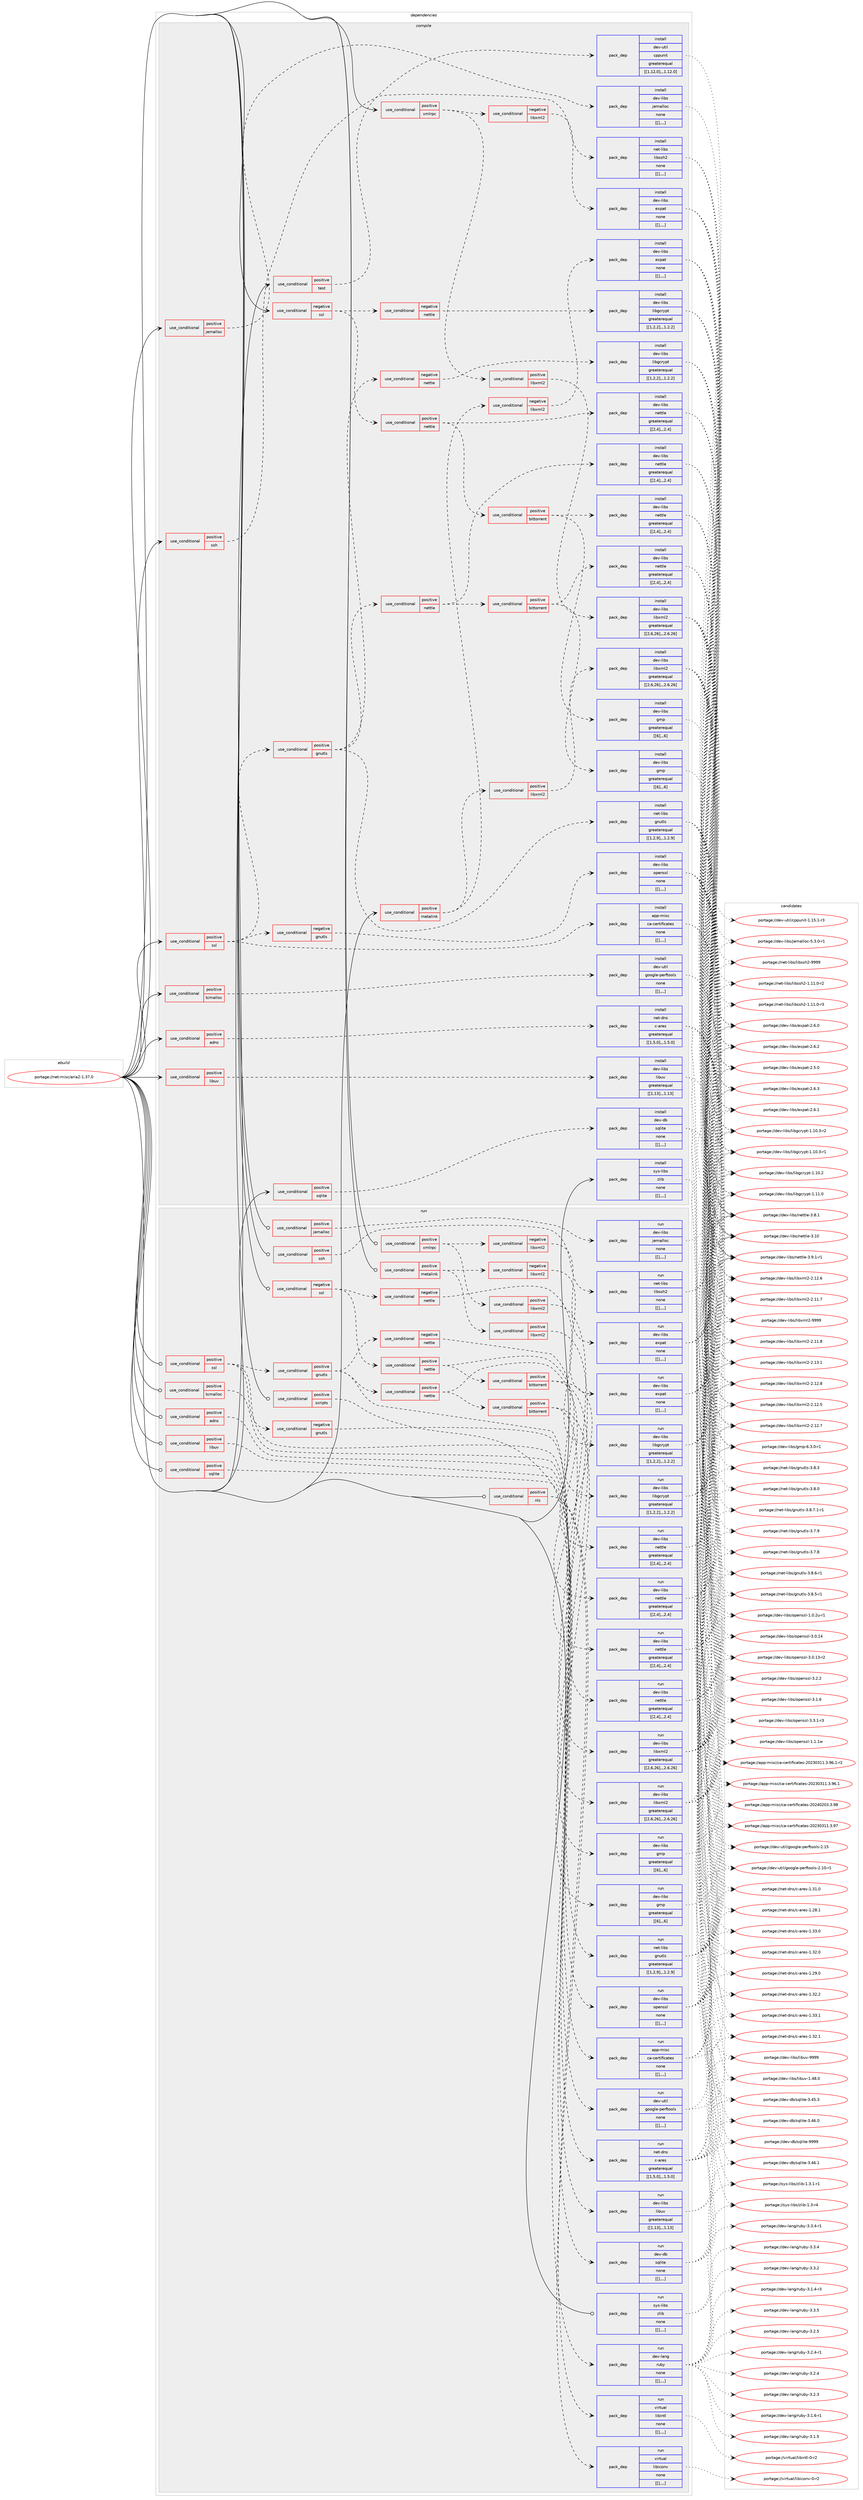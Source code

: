 digraph prolog {

# *************
# Graph options
# *************

newrank=true;
concentrate=true;
compound=true;
graph [rankdir=LR,fontname=Helvetica,fontsize=10,ranksep=1.5];#, ranksep=2.5, nodesep=0.2];
edge  [arrowhead=vee];
node  [fontname=Helvetica,fontsize=10];

# **********
# The ebuild
# **********

subgraph cluster_leftcol {
color=gray;
label=<<i>ebuild</i>>;
id [label="portage://net-misc/aria2-1.37.0", color=red, width=4, href="../net-misc/aria2-1.37.0.svg"];
}

# ****************
# The dependencies
# ****************

subgraph cluster_midcol {
color=gray;
label=<<i>dependencies</i>>;
subgraph cluster_compile {
fillcolor="#eeeeee";
style=filled;
label=<<i>compile</i>>;
subgraph cond100171 {
dependency383563 [label=<<TABLE BORDER="0" CELLBORDER="1" CELLSPACING="0" CELLPADDING="4"><TR><TD ROWSPAN="3" CELLPADDING="10">use_conditional</TD></TR><TR><TD>negative</TD></TR><TR><TD>ssl</TD></TR></TABLE>>, shape=none, color=red];
subgraph cond100172 {
dependency383564 [label=<<TABLE BORDER="0" CELLBORDER="1" CELLSPACING="0" CELLPADDING="4"><TR><TD ROWSPAN="3" CELLPADDING="10">use_conditional</TD></TR><TR><TD>positive</TD></TR><TR><TD>nettle</TD></TR></TABLE>>, shape=none, color=red];
subgraph pack280576 {
dependency383565 [label=<<TABLE BORDER="0" CELLBORDER="1" CELLSPACING="0" CELLPADDING="4" WIDTH="220"><TR><TD ROWSPAN="6" CELLPADDING="30">pack_dep</TD></TR><TR><TD WIDTH="110">install</TD></TR><TR><TD>dev-libs</TD></TR><TR><TD>nettle</TD></TR><TR><TD>greaterequal</TD></TR><TR><TD>[[2,4],,,2.4]</TD></TR></TABLE>>, shape=none, color=blue];
}
dependency383564:e -> dependency383565:w [weight=20,style="dashed",arrowhead="vee"];
subgraph cond100173 {
dependency383566 [label=<<TABLE BORDER="0" CELLBORDER="1" CELLSPACING="0" CELLPADDING="4"><TR><TD ROWSPAN="3" CELLPADDING="10">use_conditional</TD></TR><TR><TD>positive</TD></TR><TR><TD>bittorrent</TD></TR></TABLE>>, shape=none, color=red];
subgraph pack280577 {
dependency383567 [label=<<TABLE BORDER="0" CELLBORDER="1" CELLSPACING="0" CELLPADDING="4" WIDTH="220"><TR><TD ROWSPAN="6" CELLPADDING="30">pack_dep</TD></TR><TR><TD WIDTH="110">install</TD></TR><TR><TD>dev-libs</TD></TR><TR><TD>nettle</TD></TR><TR><TD>greaterequal</TD></TR><TR><TD>[[2,4],,,2.4]</TD></TR></TABLE>>, shape=none, color=blue];
}
dependency383566:e -> dependency383567:w [weight=20,style="dashed",arrowhead="vee"];
subgraph pack280578 {
dependency383568 [label=<<TABLE BORDER="0" CELLBORDER="1" CELLSPACING="0" CELLPADDING="4" WIDTH="220"><TR><TD ROWSPAN="6" CELLPADDING="30">pack_dep</TD></TR><TR><TD WIDTH="110">install</TD></TR><TR><TD>dev-libs</TD></TR><TR><TD>gmp</TD></TR><TR><TD>greaterequal</TD></TR><TR><TD>[[6],,,6]</TD></TR></TABLE>>, shape=none, color=blue];
}
dependency383566:e -> dependency383568:w [weight=20,style="dashed",arrowhead="vee"];
}
dependency383564:e -> dependency383566:w [weight=20,style="dashed",arrowhead="vee"];
}
dependency383563:e -> dependency383564:w [weight=20,style="dashed",arrowhead="vee"];
subgraph cond100174 {
dependency383569 [label=<<TABLE BORDER="0" CELLBORDER="1" CELLSPACING="0" CELLPADDING="4"><TR><TD ROWSPAN="3" CELLPADDING="10">use_conditional</TD></TR><TR><TD>negative</TD></TR><TR><TD>nettle</TD></TR></TABLE>>, shape=none, color=red];
subgraph pack280579 {
dependency383570 [label=<<TABLE BORDER="0" CELLBORDER="1" CELLSPACING="0" CELLPADDING="4" WIDTH="220"><TR><TD ROWSPAN="6" CELLPADDING="30">pack_dep</TD></TR><TR><TD WIDTH="110">install</TD></TR><TR><TD>dev-libs</TD></TR><TR><TD>libgcrypt</TD></TR><TR><TD>greaterequal</TD></TR><TR><TD>[[1,2,2],,,1.2.2]</TD></TR></TABLE>>, shape=none, color=blue];
}
dependency383569:e -> dependency383570:w [weight=20,style="dashed",arrowhead="vee"];
}
dependency383563:e -> dependency383569:w [weight=20,style="dashed",arrowhead="vee"];
}
id:e -> dependency383563:w [weight=20,style="solid",arrowhead="vee"];
subgraph cond100175 {
dependency383571 [label=<<TABLE BORDER="0" CELLBORDER="1" CELLSPACING="0" CELLPADDING="4"><TR><TD ROWSPAN="3" CELLPADDING="10">use_conditional</TD></TR><TR><TD>positive</TD></TR><TR><TD>adns</TD></TR></TABLE>>, shape=none, color=red];
subgraph pack280580 {
dependency383572 [label=<<TABLE BORDER="0" CELLBORDER="1" CELLSPACING="0" CELLPADDING="4" WIDTH="220"><TR><TD ROWSPAN="6" CELLPADDING="30">pack_dep</TD></TR><TR><TD WIDTH="110">install</TD></TR><TR><TD>net-dns</TD></TR><TR><TD>c-ares</TD></TR><TR><TD>greaterequal</TD></TR><TR><TD>[[1,5,0],,,1.5.0]</TD></TR></TABLE>>, shape=none, color=blue];
}
dependency383571:e -> dependency383572:w [weight=20,style="dashed",arrowhead="vee"];
}
id:e -> dependency383571:w [weight=20,style="solid",arrowhead="vee"];
subgraph cond100176 {
dependency383573 [label=<<TABLE BORDER="0" CELLBORDER="1" CELLSPACING="0" CELLPADDING="4"><TR><TD ROWSPAN="3" CELLPADDING="10">use_conditional</TD></TR><TR><TD>positive</TD></TR><TR><TD>jemalloc</TD></TR></TABLE>>, shape=none, color=red];
subgraph pack280581 {
dependency383574 [label=<<TABLE BORDER="0" CELLBORDER="1" CELLSPACING="0" CELLPADDING="4" WIDTH="220"><TR><TD ROWSPAN="6" CELLPADDING="30">pack_dep</TD></TR><TR><TD WIDTH="110">install</TD></TR><TR><TD>dev-libs</TD></TR><TR><TD>jemalloc</TD></TR><TR><TD>none</TD></TR><TR><TD>[[],,,,]</TD></TR></TABLE>>, shape=none, color=blue];
}
dependency383573:e -> dependency383574:w [weight=20,style="dashed",arrowhead="vee"];
}
id:e -> dependency383573:w [weight=20,style="solid",arrowhead="vee"];
subgraph cond100177 {
dependency383575 [label=<<TABLE BORDER="0" CELLBORDER="1" CELLSPACING="0" CELLPADDING="4"><TR><TD ROWSPAN="3" CELLPADDING="10">use_conditional</TD></TR><TR><TD>positive</TD></TR><TR><TD>libuv</TD></TR></TABLE>>, shape=none, color=red];
subgraph pack280582 {
dependency383576 [label=<<TABLE BORDER="0" CELLBORDER="1" CELLSPACING="0" CELLPADDING="4" WIDTH="220"><TR><TD ROWSPAN="6" CELLPADDING="30">pack_dep</TD></TR><TR><TD WIDTH="110">install</TD></TR><TR><TD>dev-libs</TD></TR><TR><TD>libuv</TD></TR><TR><TD>greaterequal</TD></TR><TR><TD>[[1,13],,,1.13]</TD></TR></TABLE>>, shape=none, color=blue];
}
dependency383575:e -> dependency383576:w [weight=20,style="dashed",arrowhead="vee"];
}
id:e -> dependency383575:w [weight=20,style="solid",arrowhead="vee"];
subgraph cond100178 {
dependency383577 [label=<<TABLE BORDER="0" CELLBORDER="1" CELLSPACING="0" CELLPADDING="4"><TR><TD ROWSPAN="3" CELLPADDING="10">use_conditional</TD></TR><TR><TD>positive</TD></TR><TR><TD>metalink</TD></TR></TABLE>>, shape=none, color=red];
subgraph cond100179 {
dependency383578 [label=<<TABLE BORDER="0" CELLBORDER="1" CELLSPACING="0" CELLPADDING="4"><TR><TD ROWSPAN="3" CELLPADDING="10">use_conditional</TD></TR><TR><TD>positive</TD></TR><TR><TD>libxml2</TD></TR></TABLE>>, shape=none, color=red];
subgraph pack280583 {
dependency383579 [label=<<TABLE BORDER="0" CELLBORDER="1" CELLSPACING="0" CELLPADDING="4" WIDTH="220"><TR><TD ROWSPAN="6" CELLPADDING="30">pack_dep</TD></TR><TR><TD WIDTH="110">install</TD></TR><TR><TD>dev-libs</TD></TR><TR><TD>libxml2</TD></TR><TR><TD>greaterequal</TD></TR><TR><TD>[[2,6,26],,,2.6.26]</TD></TR></TABLE>>, shape=none, color=blue];
}
dependency383578:e -> dependency383579:w [weight=20,style="dashed",arrowhead="vee"];
}
dependency383577:e -> dependency383578:w [weight=20,style="dashed",arrowhead="vee"];
subgraph cond100180 {
dependency383580 [label=<<TABLE BORDER="0" CELLBORDER="1" CELLSPACING="0" CELLPADDING="4"><TR><TD ROWSPAN="3" CELLPADDING="10">use_conditional</TD></TR><TR><TD>negative</TD></TR><TR><TD>libxml2</TD></TR></TABLE>>, shape=none, color=red];
subgraph pack280584 {
dependency383581 [label=<<TABLE BORDER="0" CELLBORDER="1" CELLSPACING="0" CELLPADDING="4" WIDTH="220"><TR><TD ROWSPAN="6" CELLPADDING="30">pack_dep</TD></TR><TR><TD WIDTH="110">install</TD></TR><TR><TD>dev-libs</TD></TR><TR><TD>expat</TD></TR><TR><TD>none</TD></TR><TR><TD>[[],,,,]</TD></TR></TABLE>>, shape=none, color=blue];
}
dependency383580:e -> dependency383581:w [weight=20,style="dashed",arrowhead="vee"];
}
dependency383577:e -> dependency383580:w [weight=20,style="dashed",arrowhead="vee"];
}
id:e -> dependency383577:w [weight=20,style="solid",arrowhead="vee"];
subgraph cond100181 {
dependency383582 [label=<<TABLE BORDER="0" CELLBORDER="1" CELLSPACING="0" CELLPADDING="4"><TR><TD ROWSPAN="3" CELLPADDING="10">use_conditional</TD></TR><TR><TD>positive</TD></TR><TR><TD>sqlite</TD></TR></TABLE>>, shape=none, color=red];
subgraph pack280585 {
dependency383583 [label=<<TABLE BORDER="0" CELLBORDER="1" CELLSPACING="0" CELLPADDING="4" WIDTH="220"><TR><TD ROWSPAN="6" CELLPADDING="30">pack_dep</TD></TR><TR><TD WIDTH="110">install</TD></TR><TR><TD>dev-db</TD></TR><TR><TD>sqlite</TD></TR><TR><TD>none</TD></TR><TR><TD>[[],,,,]</TD></TR></TABLE>>, shape=none, color=blue];
}
dependency383582:e -> dependency383583:w [weight=20,style="dashed",arrowhead="vee"];
}
id:e -> dependency383582:w [weight=20,style="solid",arrowhead="vee"];
subgraph cond100182 {
dependency383584 [label=<<TABLE BORDER="0" CELLBORDER="1" CELLSPACING="0" CELLPADDING="4"><TR><TD ROWSPAN="3" CELLPADDING="10">use_conditional</TD></TR><TR><TD>positive</TD></TR><TR><TD>ssh</TD></TR></TABLE>>, shape=none, color=red];
subgraph pack280586 {
dependency383585 [label=<<TABLE BORDER="0" CELLBORDER="1" CELLSPACING="0" CELLPADDING="4" WIDTH="220"><TR><TD ROWSPAN="6" CELLPADDING="30">pack_dep</TD></TR><TR><TD WIDTH="110">install</TD></TR><TR><TD>net-libs</TD></TR><TR><TD>libssh2</TD></TR><TR><TD>none</TD></TR><TR><TD>[[],,,,]</TD></TR></TABLE>>, shape=none, color=blue];
}
dependency383584:e -> dependency383585:w [weight=20,style="dashed",arrowhead="vee"];
}
id:e -> dependency383584:w [weight=20,style="solid",arrowhead="vee"];
subgraph cond100183 {
dependency383586 [label=<<TABLE BORDER="0" CELLBORDER="1" CELLSPACING="0" CELLPADDING="4"><TR><TD ROWSPAN="3" CELLPADDING="10">use_conditional</TD></TR><TR><TD>positive</TD></TR><TR><TD>ssl</TD></TR></TABLE>>, shape=none, color=red];
subgraph pack280587 {
dependency383587 [label=<<TABLE BORDER="0" CELLBORDER="1" CELLSPACING="0" CELLPADDING="4" WIDTH="220"><TR><TD ROWSPAN="6" CELLPADDING="30">pack_dep</TD></TR><TR><TD WIDTH="110">install</TD></TR><TR><TD>app-misc</TD></TR><TR><TD>ca-certificates</TD></TR><TR><TD>none</TD></TR><TR><TD>[[],,,,]</TD></TR></TABLE>>, shape=none, color=blue];
}
dependency383586:e -> dependency383587:w [weight=20,style="dashed",arrowhead="vee"];
subgraph cond100184 {
dependency383588 [label=<<TABLE BORDER="0" CELLBORDER="1" CELLSPACING="0" CELLPADDING="4"><TR><TD ROWSPAN="3" CELLPADDING="10">use_conditional</TD></TR><TR><TD>positive</TD></TR><TR><TD>gnutls</TD></TR></TABLE>>, shape=none, color=red];
subgraph pack280588 {
dependency383589 [label=<<TABLE BORDER="0" CELLBORDER="1" CELLSPACING="0" CELLPADDING="4" WIDTH="220"><TR><TD ROWSPAN="6" CELLPADDING="30">pack_dep</TD></TR><TR><TD WIDTH="110">install</TD></TR><TR><TD>net-libs</TD></TR><TR><TD>gnutls</TD></TR><TR><TD>greaterequal</TD></TR><TR><TD>[[1,2,9],,,1.2.9]</TD></TR></TABLE>>, shape=none, color=blue];
}
dependency383588:e -> dependency383589:w [weight=20,style="dashed",arrowhead="vee"];
subgraph cond100185 {
dependency383590 [label=<<TABLE BORDER="0" CELLBORDER="1" CELLSPACING="0" CELLPADDING="4"><TR><TD ROWSPAN="3" CELLPADDING="10">use_conditional</TD></TR><TR><TD>positive</TD></TR><TR><TD>nettle</TD></TR></TABLE>>, shape=none, color=red];
subgraph pack280589 {
dependency383591 [label=<<TABLE BORDER="0" CELLBORDER="1" CELLSPACING="0" CELLPADDING="4" WIDTH="220"><TR><TD ROWSPAN="6" CELLPADDING="30">pack_dep</TD></TR><TR><TD WIDTH="110">install</TD></TR><TR><TD>dev-libs</TD></TR><TR><TD>nettle</TD></TR><TR><TD>greaterequal</TD></TR><TR><TD>[[2,4],,,2.4]</TD></TR></TABLE>>, shape=none, color=blue];
}
dependency383590:e -> dependency383591:w [weight=20,style="dashed",arrowhead="vee"];
subgraph cond100186 {
dependency383592 [label=<<TABLE BORDER="0" CELLBORDER="1" CELLSPACING="0" CELLPADDING="4"><TR><TD ROWSPAN="3" CELLPADDING="10">use_conditional</TD></TR><TR><TD>positive</TD></TR><TR><TD>bittorrent</TD></TR></TABLE>>, shape=none, color=red];
subgraph pack280590 {
dependency383593 [label=<<TABLE BORDER="0" CELLBORDER="1" CELLSPACING="0" CELLPADDING="4" WIDTH="220"><TR><TD ROWSPAN="6" CELLPADDING="30">pack_dep</TD></TR><TR><TD WIDTH="110">install</TD></TR><TR><TD>dev-libs</TD></TR><TR><TD>nettle</TD></TR><TR><TD>greaterequal</TD></TR><TR><TD>[[2,4],,,2.4]</TD></TR></TABLE>>, shape=none, color=blue];
}
dependency383592:e -> dependency383593:w [weight=20,style="dashed",arrowhead="vee"];
subgraph pack280591 {
dependency383594 [label=<<TABLE BORDER="0" CELLBORDER="1" CELLSPACING="0" CELLPADDING="4" WIDTH="220"><TR><TD ROWSPAN="6" CELLPADDING="30">pack_dep</TD></TR><TR><TD WIDTH="110">install</TD></TR><TR><TD>dev-libs</TD></TR><TR><TD>gmp</TD></TR><TR><TD>greaterequal</TD></TR><TR><TD>[[6],,,6]</TD></TR></TABLE>>, shape=none, color=blue];
}
dependency383592:e -> dependency383594:w [weight=20,style="dashed",arrowhead="vee"];
}
dependency383590:e -> dependency383592:w [weight=20,style="dashed",arrowhead="vee"];
}
dependency383588:e -> dependency383590:w [weight=20,style="dashed",arrowhead="vee"];
subgraph cond100187 {
dependency383595 [label=<<TABLE BORDER="0" CELLBORDER="1" CELLSPACING="0" CELLPADDING="4"><TR><TD ROWSPAN="3" CELLPADDING="10">use_conditional</TD></TR><TR><TD>negative</TD></TR><TR><TD>nettle</TD></TR></TABLE>>, shape=none, color=red];
subgraph pack280592 {
dependency383596 [label=<<TABLE BORDER="0" CELLBORDER="1" CELLSPACING="0" CELLPADDING="4" WIDTH="220"><TR><TD ROWSPAN="6" CELLPADDING="30">pack_dep</TD></TR><TR><TD WIDTH="110">install</TD></TR><TR><TD>dev-libs</TD></TR><TR><TD>libgcrypt</TD></TR><TR><TD>greaterequal</TD></TR><TR><TD>[[1,2,2],,,1.2.2]</TD></TR></TABLE>>, shape=none, color=blue];
}
dependency383595:e -> dependency383596:w [weight=20,style="dashed",arrowhead="vee"];
}
dependency383588:e -> dependency383595:w [weight=20,style="dashed",arrowhead="vee"];
}
dependency383586:e -> dependency383588:w [weight=20,style="dashed",arrowhead="vee"];
subgraph cond100188 {
dependency383597 [label=<<TABLE BORDER="0" CELLBORDER="1" CELLSPACING="0" CELLPADDING="4"><TR><TD ROWSPAN="3" CELLPADDING="10">use_conditional</TD></TR><TR><TD>negative</TD></TR><TR><TD>gnutls</TD></TR></TABLE>>, shape=none, color=red];
subgraph pack280593 {
dependency383598 [label=<<TABLE BORDER="0" CELLBORDER="1" CELLSPACING="0" CELLPADDING="4" WIDTH="220"><TR><TD ROWSPAN="6" CELLPADDING="30">pack_dep</TD></TR><TR><TD WIDTH="110">install</TD></TR><TR><TD>dev-libs</TD></TR><TR><TD>openssl</TD></TR><TR><TD>none</TD></TR><TR><TD>[[],,,,]</TD></TR></TABLE>>, shape=none, color=blue];
}
dependency383597:e -> dependency383598:w [weight=20,style="dashed",arrowhead="vee"];
}
dependency383586:e -> dependency383597:w [weight=20,style="dashed",arrowhead="vee"];
}
id:e -> dependency383586:w [weight=20,style="solid",arrowhead="vee"];
subgraph cond100189 {
dependency383599 [label=<<TABLE BORDER="0" CELLBORDER="1" CELLSPACING="0" CELLPADDING="4"><TR><TD ROWSPAN="3" CELLPADDING="10">use_conditional</TD></TR><TR><TD>positive</TD></TR><TR><TD>tcmalloc</TD></TR></TABLE>>, shape=none, color=red];
subgraph pack280594 {
dependency383600 [label=<<TABLE BORDER="0" CELLBORDER="1" CELLSPACING="0" CELLPADDING="4" WIDTH="220"><TR><TD ROWSPAN="6" CELLPADDING="30">pack_dep</TD></TR><TR><TD WIDTH="110">install</TD></TR><TR><TD>dev-util</TD></TR><TR><TD>google-perftools</TD></TR><TR><TD>none</TD></TR><TR><TD>[[],,,,]</TD></TR></TABLE>>, shape=none, color=blue];
}
dependency383599:e -> dependency383600:w [weight=20,style="dashed",arrowhead="vee"];
}
id:e -> dependency383599:w [weight=20,style="solid",arrowhead="vee"];
subgraph cond100190 {
dependency383601 [label=<<TABLE BORDER="0" CELLBORDER="1" CELLSPACING="0" CELLPADDING="4"><TR><TD ROWSPAN="3" CELLPADDING="10">use_conditional</TD></TR><TR><TD>positive</TD></TR><TR><TD>test</TD></TR></TABLE>>, shape=none, color=red];
subgraph pack280595 {
dependency383602 [label=<<TABLE BORDER="0" CELLBORDER="1" CELLSPACING="0" CELLPADDING="4" WIDTH="220"><TR><TD ROWSPAN="6" CELLPADDING="30">pack_dep</TD></TR><TR><TD WIDTH="110">install</TD></TR><TR><TD>dev-util</TD></TR><TR><TD>cppunit</TD></TR><TR><TD>greaterequal</TD></TR><TR><TD>[[1,12,0],,,1.12.0]</TD></TR></TABLE>>, shape=none, color=blue];
}
dependency383601:e -> dependency383602:w [weight=20,style="dashed",arrowhead="vee"];
}
id:e -> dependency383601:w [weight=20,style="solid",arrowhead="vee"];
subgraph cond100191 {
dependency383603 [label=<<TABLE BORDER="0" CELLBORDER="1" CELLSPACING="0" CELLPADDING="4"><TR><TD ROWSPAN="3" CELLPADDING="10">use_conditional</TD></TR><TR><TD>positive</TD></TR><TR><TD>xmlrpc</TD></TR></TABLE>>, shape=none, color=red];
subgraph cond100192 {
dependency383604 [label=<<TABLE BORDER="0" CELLBORDER="1" CELLSPACING="0" CELLPADDING="4"><TR><TD ROWSPAN="3" CELLPADDING="10">use_conditional</TD></TR><TR><TD>positive</TD></TR><TR><TD>libxml2</TD></TR></TABLE>>, shape=none, color=red];
subgraph pack280596 {
dependency383605 [label=<<TABLE BORDER="0" CELLBORDER="1" CELLSPACING="0" CELLPADDING="4" WIDTH="220"><TR><TD ROWSPAN="6" CELLPADDING="30">pack_dep</TD></TR><TR><TD WIDTH="110">install</TD></TR><TR><TD>dev-libs</TD></TR><TR><TD>libxml2</TD></TR><TR><TD>greaterequal</TD></TR><TR><TD>[[2,6,26],,,2.6.26]</TD></TR></TABLE>>, shape=none, color=blue];
}
dependency383604:e -> dependency383605:w [weight=20,style="dashed",arrowhead="vee"];
}
dependency383603:e -> dependency383604:w [weight=20,style="dashed",arrowhead="vee"];
subgraph cond100193 {
dependency383606 [label=<<TABLE BORDER="0" CELLBORDER="1" CELLSPACING="0" CELLPADDING="4"><TR><TD ROWSPAN="3" CELLPADDING="10">use_conditional</TD></TR><TR><TD>negative</TD></TR><TR><TD>libxml2</TD></TR></TABLE>>, shape=none, color=red];
subgraph pack280597 {
dependency383607 [label=<<TABLE BORDER="0" CELLBORDER="1" CELLSPACING="0" CELLPADDING="4" WIDTH="220"><TR><TD ROWSPAN="6" CELLPADDING="30">pack_dep</TD></TR><TR><TD WIDTH="110">install</TD></TR><TR><TD>dev-libs</TD></TR><TR><TD>expat</TD></TR><TR><TD>none</TD></TR><TR><TD>[[],,,,]</TD></TR></TABLE>>, shape=none, color=blue];
}
dependency383606:e -> dependency383607:w [weight=20,style="dashed",arrowhead="vee"];
}
dependency383603:e -> dependency383606:w [weight=20,style="dashed",arrowhead="vee"];
}
id:e -> dependency383603:w [weight=20,style="solid",arrowhead="vee"];
subgraph pack280598 {
dependency383608 [label=<<TABLE BORDER="0" CELLBORDER="1" CELLSPACING="0" CELLPADDING="4" WIDTH="220"><TR><TD ROWSPAN="6" CELLPADDING="30">pack_dep</TD></TR><TR><TD WIDTH="110">install</TD></TR><TR><TD>sys-libs</TD></TR><TR><TD>zlib</TD></TR><TR><TD>none</TD></TR><TR><TD>[[],,,,]</TD></TR></TABLE>>, shape=none, color=blue];
}
id:e -> dependency383608:w [weight=20,style="solid",arrowhead="vee"];
}
subgraph cluster_compileandrun {
fillcolor="#eeeeee";
style=filled;
label=<<i>compile and run</i>>;
}
subgraph cluster_run {
fillcolor="#eeeeee";
style=filled;
label=<<i>run</i>>;
subgraph cond100194 {
dependency383609 [label=<<TABLE BORDER="0" CELLBORDER="1" CELLSPACING="0" CELLPADDING="4"><TR><TD ROWSPAN="3" CELLPADDING="10">use_conditional</TD></TR><TR><TD>negative</TD></TR><TR><TD>ssl</TD></TR></TABLE>>, shape=none, color=red];
subgraph cond100195 {
dependency383610 [label=<<TABLE BORDER="0" CELLBORDER="1" CELLSPACING="0" CELLPADDING="4"><TR><TD ROWSPAN="3" CELLPADDING="10">use_conditional</TD></TR><TR><TD>positive</TD></TR><TR><TD>nettle</TD></TR></TABLE>>, shape=none, color=red];
subgraph pack280599 {
dependency383611 [label=<<TABLE BORDER="0" CELLBORDER="1" CELLSPACING="0" CELLPADDING="4" WIDTH="220"><TR><TD ROWSPAN="6" CELLPADDING="30">pack_dep</TD></TR><TR><TD WIDTH="110">run</TD></TR><TR><TD>dev-libs</TD></TR><TR><TD>nettle</TD></TR><TR><TD>greaterequal</TD></TR><TR><TD>[[2,4],,,2.4]</TD></TR></TABLE>>, shape=none, color=blue];
}
dependency383610:e -> dependency383611:w [weight=20,style="dashed",arrowhead="vee"];
subgraph cond100196 {
dependency383612 [label=<<TABLE BORDER="0" CELLBORDER="1" CELLSPACING="0" CELLPADDING="4"><TR><TD ROWSPAN="3" CELLPADDING="10">use_conditional</TD></TR><TR><TD>positive</TD></TR><TR><TD>bittorrent</TD></TR></TABLE>>, shape=none, color=red];
subgraph pack280600 {
dependency383613 [label=<<TABLE BORDER="0" CELLBORDER="1" CELLSPACING="0" CELLPADDING="4" WIDTH="220"><TR><TD ROWSPAN="6" CELLPADDING="30">pack_dep</TD></TR><TR><TD WIDTH="110">run</TD></TR><TR><TD>dev-libs</TD></TR><TR><TD>nettle</TD></TR><TR><TD>greaterequal</TD></TR><TR><TD>[[2,4],,,2.4]</TD></TR></TABLE>>, shape=none, color=blue];
}
dependency383612:e -> dependency383613:w [weight=20,style="dashed",arrowhead="vee"];
subgraph pack280601 {
dependency383614 [label=<<TABLE BORDER="0" CELLBORDER="1" CELLSPACING="0" CELLPADDING="4" WIDTH="220"><TR><TD ROWSPAN="6" CELLPADDING="30">pack_dep</TD></TR><TR><TD WIDTH="110">run</TD></TR><TR><TD>dev-libs</TD></TR><TR><TD>gmp</TD></TR><TR><TD>greaterequal</TD></TR><TR><TD>[[6],,,6]</TD></TR></TABLE>>, shape=none, color=blue];
}
dependency383612:e -> dependency383614:w [weight=20,style="dashed",arrowhead="vee"];
}
dependency383610:e -> dependency383612:w [weight=20,style="dashed",arrowhead="vee"];
}
dependency383609:e -> dependency383610:w [weight=20,style="dashed",arrowhead="vee"];
subgraph cond100197 {
dependency383615 [label=<<TABLE BORDER="0" CELLBORDER="1" CELLSPACING="0" CELLPADDING="4"><TR><TD ROWSPAN="3" CELLPADDING="10">use_conditional</TD></TR><TR><TD>negative</TD></TR><TR><TD>nettle</TD></TR></TABLE>>, shape=none, color=red];
subgraph pack280602 {
dependency383616 [label=<<TABLE BORDER="0" CELLBORDER="1" CELLSPACING="0" CELLPADDING="4" WIDTH="220"><TR><TD ROWSPAN="6" CELLPADDING="30">pack_dep</TD></TR><TR><TD WIDTH="110">run</TD></TR><TR><TD>dev-libs</TD></TR><TR><TD>libgcrypt</TD></TR><TR><TD>greaterequal</TD></TR><TR><TD>[[1,2,2],,,1.2.2]</TD></TR></TABLE>>, shape=none, color=blue];
}
dependency383615:e -> dependency383616:w [weight=20,style="dashed",arrowhead="vee"];
}
dependency383609:e -> dependency383615:w [weight=20,style="dashed",arrowhead="vee"];
}
id:e -> dependency383609:w [weight=20,style="solid",arrowhead="odot"];
subgraph cond100198 {
dependency383617 [label=<<TABLE BORDER="0" CELLBORDER="1" CELLSPACING="0" CELLPADDING="4"><TR><TD ROWSPAN="3" CELLPADDING="10">use_conditional</TD></TR><TR><TD>positive</TD></TR><TR><TD>adns</TD></TR></TABLE>>, shape=none, color=red];
subgraph pack280603 {
dependency383618 [label=<<TABLE BORDER="0" CELLBORDER="1" CELLSPACING="0" CELLPADDING="4" WIDTH="220"><TR><TD ROWSPAN="6" CELLPADDING="30">pack_dep</TD></TR><TR><TD WIDTH="110">run</TD></TR><TR><TD>net-dns</TD></TR><TR><TD>c-ares</TD></TR><TR><TD>greaterequal</TD></TR><TR><TD>[[1,5,0],,,1.5.0]</TD></TR></TABLE>>, shape=none, color=blue];
}
dependency383617:e -> dependency383618:w [weight=20,style="dashed",arrowhead="vee"];
}
id:e -> dependency383617:w [weight=20,style="solid",arrowhead="odot"];
subgraph cond100199 {
dependency383619 [label=<<TABLE BORDER="0" CELLBORDER="1" CELLSPACING="0" CELLPADDING="4"><TR><TD ROWSPAN="3" CELLPADDING="10">use_conditional</TD></TR><TR><TD>positive</TD></TR><TR><TD>jemalloc</TD></TR></TABLE>>, shape=none, color=red];
subgraph pack280604 {
dependency383620 [label=<<TABLE BORDER="0" CELLBORDER="1" CELLSPACING="0" CELLPADDING="4" WIDTH="220"><TR><TD ROWSPAN="6" CELLPADDING="30">pack_dep</TD></TR><TR><TD WIDTH="110">run</TD></TR><TR><TD>dev-libs</TD></TR><TR><TD>jemalloc</TD></TR><TR><TD>none</TD></TR><TR><TD>[[],,,,]</TD></TR></TABLE>>, shape=none, color=blue];
}
dependency383619:e -> dependency383620:w [weight=20,style="dashed",arrowhead="vee"];
}
id:e -> dependency383619:w [weight=20,style="solid",arrowhead="odot"];
subgraph cond100200 {
dependency383621 [label=<<TABLE BORDER="0" CELLBORDER="1" CELLSPACING="0" CELLPADDING="4"><TR><TD ROWSPAN="3" CELLPADDING="10">use_conditional</TD></TR><TR><TD>positive</TD></TR><TR><TD>libuv</TD></TR></TABLE>>, shape=none, color=red];
subgraph pack280605 {
dependency383622 [label=<<TABLE BORDER="0" CELLBORDER="1" CELLSPACING="0" CELLPADDING="4" WIDTH="220"><TR><TD ROWSPAN="6" CELLPADDING="30">pack_dep</TD></TR><TR><TD WIDTH="110">run</TD></TR><TR><TD>dev-libs</TD></TR><TR><TD>libuv</TD></TR><TR><TD>greaterequal</TD></TR><TR><TD>[[1,13],,,1.13]</TD></TR></TABLE>>, shape=none, color=blue];
}
dependency383621:e -> dependency383622:w [weight=20,style="dashed",arrowhead="vee"];
}
id:e -> dependency383621:w [weight=20,style="solid",arrowhead="odot"];
subgraph cond100201 {
dependency383623 [label=<<TABLE BORDER="0" CELLBORDER="1" CELLSPACING="0" CELLPADDING="4"><TR><TD ROWSPAN="3" CELLPADDING="10">use_conditional</TD></TR><TR><TD>positive</TD></TR><TR><TD>metalink</TD></TR></TABLE>>, shape=none, color=red];
subgraph cond100202 {
dependency383624 [label=<<TABLE BORDER="0" CELLBORDER="1" CELLSPACING="0" CELLPADDING="4"><TR><TD ROWSPAN="3" CELLPADDING="10">use_conditional</TD></TR><TR><TD>positive</TD></TR><TR><TD>libxml2</TD></TR></TABLE>>, shape=none, color=red];
subgraph pack280606 {
dependency383625 [label=<<TABLE BORDER="0" CELLBORDER="1" CELLSPACING="0" CELLPADDING="4" WIDTH="220"><TR><TD ROWSPAN="6" CELLPADDING="30">pack_dep</TD></TR><TR><TD WIDTH="110">run</TD></TR><TR><TD>dev-libs</TD></TR><TR><TD>libxml2</TD></TR><TR><TD>greaterequal</TD></TR><TR><TD>[[2,6,26],,,2.6.26]</TD></TR></TABLE>>, shape=none, color=blue];
}
dependency383624:e -> dependency383625:w [weight=20,style="dashed",arrowhead="vee"];
}
dependency383623:e -> dependency383624:w [weight=20,style="dashed",arrowhead="vee"];
subgraph cond100203 {
dependency383626 [label=<<TABLE BORDER="0" CELLBORDER="1" CELLSPACING="0" CELLPADDING="4"><TR><TD ROWSPAN="3" CELLPADDING="10">use_conditional</TD></TR><TR><TD>negative</TD></TR><TR><TD>libxml2</TD></TR></TABLE>>, shape=none, color=red];
subgraph pack280607 {
dependency383627 [label=<<TABLE BORDER="0" CELLBORDER="1" CELLSPACING="0" CELLPADDING="4" WIDTH="220"><TR><TD ROWSPAN="6" CELLPADDING="30">pack_dep</TD></TR><TR><TD WIDTH="110">run</TD></TR><TR><TD>dev-libs</TD></TR><TR><TD>expat</TD></TR><TR><TD>none</TD></TR><TR><TD>[[],,,,]</TD></TR></TABLE>>, shape=none, color=blue];
}
dependency383626:e -> dependency383627:w [weight=20,style="dashed",arrowhead="vee"];
}
dependency383623:e -> dependency383626:w [weight=20,style="dashed",arrowhead="vee"];
}
id:e -> dependency383623:w [weight=20,style="solid",arrowhead="odot"];
subgraph cond100204 {
dependency383628 [label=<<TABLE BORDER="0" CELLBORDER="1" CELLSPACING="0" CELLPADDING="4"><TR><TD ROWSPAN="3" CELLPADDING="10">use_conditional</TD></TR><TR><TD>positive</TD></TR><TR><TD>nls</TD></TR></TABLE>>, shape=none, color=red];
subgraph pack280608 {
dependency383629 [label=<<TABLE BORDER="0" CELLBORDER="1" CELLSPACING="0" CELLPADDING="4" WIDTH="220"><TR><TD ROWSPAN="6" CELLPADDING="30">pack_dep</TD></TR><TR><TD WIDTH="110">run</TD></TR><TR><TD>virtual</TD></TR><TR><TD>libiconv</TD></TR><TR><TD>none</TD></TR><TR><TD>[[],,,,]</TD></TR></TABLE>>, shape=none, color=blue];
}
dependency383628:e -> dependency383629:w [weight=20,style="dashed",arrowhead="vee"];
subgraph pack280609 {
dependency383630 [label=<<TABLE BORDER="0" CELLBORDER="1" CELLSPACING="0" CELLPADDING="4" WIDTH="220"><TR><TD ROWSPAN="6" CELLPADDING="30">pack_dep</TD></TR><TR><TD WIDTH="110">run</TD></TR><TR><TD>virtual</TD></TR><TR><TD>libintl</TD></TR><TR><TD>none</TD></TR><TR><TD>[[],,,,]</TD></TR></TABLE>>, shape=none, color=blue];
}
dependency383628:e -> dependency383630:w [weight=20,style="dashed",arrowhead="vee"];
}
id:e -> dependency383628:w [weight=20,style="solid",arrowhead="odot"];
subgraph cond100205 {
dependency383631 [label=<<TABLE BORDER="0" CELLBORDER="1" CELLSPACING="0" CELLPADDING="4"><TR><TD ROWSPAN="3" CELLPADDING="10">use_conditional</TD></TR><TR><TD>positive</TD></TR><TR><TD>scripts</TD></TR></TABLE>>, shape=none, color=red];
subgraph pack280610 {
dependency383632 [label=<<TABLE BORDER="0" CELLBORDER="1" CELLSPACING="0" CELLPADDING="4" WIDTH="220"><TR><TD ROWSPAN="6" CELLPADDING="30">pack_dep</TD></TR><TR><TD WIDTH="110">run</TD></TR><TR><TD>dev-lang</TD></TR><TR><TD>ruby</TD></TR><TR><TD>none</TD></TR><TR><TD>[[],,,,]</TD></TR></TABLE>>, shape=none, color=blue];
}
dependency383631:e -> dependency383632:w [weight=20,style="dashed",arrowhead="vee"];
}
id:e -> dependency383631:w [weight=20,style="solid",arrowhead="odot"];
subgraph cond100206 {
dependency383633 [label=<<TABLE BORDER="0" CELLBORDER="1" CELLSPACING="0" CELLPADDING="4"><TR><TD ROWSPAN="3" CELLPADDING="10">use_conditional</TD></TR><TR><TD>positive</TD></TR><TR><TD>sqlite</TD></TR></TABLE>>, shape=none, color=red];
subgraph pack280611 {
dependency383634 [label=<<TABLE BORDER="0" CELLBORDER="1" CELLSPACING="0" CELLPADDING="4" WIDTH="220"><TR><TD ROWSPAN="6" CELLPADDING="30">pack_dep</TD></TR><TR><TD WIDTH="110">run</TD></TR><TR><TD>dev-db</TD></TR><TR><TD>sqlite</TD></TR><TR><TD>none</TD></TR><TR><TD>[[],,,,]</TD></TR></TABLE>>, shape=none, color=blue];
}
dependency383633:e -> dependency383634:w [weight=20,style="dashed",arrowhead="vee"];
}
id:e -> dependency383633:w [weight=20,style="solid",arrowhead="odot"];
subgraph cond100207 {
dependency383635 [label=<<TABLE BORDER="0" CELLBORDER="1" CELLSPACING="0" CELLPADDING="4"><TR><TD ROWSPAN="3" CELLPADDING="10">use_conditional</TD></TR><TR><TD>positive</TD></TR><TR><TD>ssh</TD></TR></TABLE>>, shape=none, color=red];
subgraph pack280612 {
dependency383636 [label=<<TABLE BORDER="0" CELLBORDER="1" CELLSPACING="0" CELLPADDING="4" WIDTH="220"><TR><TD ROWSPAN="6" CELLPADDING="30">pack_dep</TD></TR><TR><TD WIDTH="110">run</TD></TR><TR><TD>net-libs</TD></TR><TR><TD>libssh2</TD></TR><TR><TD>none</TD></TR><TR><TD>[[],,,,]</TD></TR></TABLE>>, shape=none, color=blue];
}
dependency383635:e -> dependency383636:w [weight=20,style="dashed",arrowhead="vee"];
}
id:e -> dependency383635:w [weight=20,style="solid",arrowhead="odot"];
subgraph cond100208 {
dependency383637 [label=<<TABLE BORDER="0" CELLBORDER="1" CELLSPACING="0" CELLPADDING="4"><TR><TD ROWSPAN="3" CELLPADDING="10">use_conditional</TD></TR><TR><TD>positive</TD></TR><TR><TD>ssl</TD></TR></TABLE>>, shape=none, color=red];
subgraph pack280613 {
dependency383638 [label=<<TABLE BORDER="0" CELLBORDER="1" CELLSPACING="0" CELLPADDING="4" WIDTH="220"><TR><TD ROWSPAN="6" CELLPADDING="30">pack_dep</TD></TR><TR><TD WIDTH="110">run</TD></TR><TR><TD>app-misc</TD></TR><TR><TD>ca-certificates</TD></TR><TR><TD>none</TD></TR><TR><TD>[[],,,,]</TD></TR></TABLE>>, shape=none, color=blue];
}
dependency383637:e -> dependency383638:w [weight=20,style="dashed",arrowhead="vee"];
subgraph cond100209 {
dependency383639 [label=<<TABLE BORDER="0" CELLBORDER="1" CELLSPACING="0" CELLPADDING="4"><TR><TD ROWSPAN="3" CELLPADDING="10">use_conditional</TD></TR><TR><TD>positive</TD></TR><TR><TD>gnutls</TD></TR></TABLE>>, shape=none, color=red];
subgraph pack280614 {
dependency383640 [label=<<TABLE BORDER="0" CELLBORDER="1" CELLSPACING="0" CELLPADDING="4" WIDTH="220"><TR><TD ROWSPAN="6" CELLPADDING="30">pack_dep</TD></TR><TR><TD WIDTH="110">run</TD></TR><TR><TD>net-libs</TD></TR><TR><TD>gnutls</TD></TR><TR><TD>greaterequal</TD></TR><TR><TD>[[1,2,9],,,1.2.9]</TD></TR></TABLE>>, shape=none, color=blue];
}
dependency383639:e -> dependency383640:w [weight=20,style="dashed",arrowhead="vee"];
subgraph cond100210 {
dependency383641 [label=<<TABLE BORDER="0" CELLBORDER="1" CELLSPACING="0" CELLPADDING="4"><TR><TD ROWSPAN="3" CELLPADDING="10">use_conditional</TD></TR><TR><TD>positive</TD></TR><TR><TD>nettle</TD></TR></TABLE>>, shape=none, color=red];
subgraph pack280615 {
dependency383642 [label=<<TABLE BORDER="0" CELLBORDER="1" CELLSPACING="0" CELLPADDING="4" WIDTH="220"><TR><TD ROWSPAN="6" CELLPADDING="30">pack_dep</TD></TR><TR><TD WIDTH="110">run</TD></TR><TR><TD>dev-libs</TD></TR><TR><TD>nettle</TD></TR><TR><TD>greaterequal</TD></TR><TR><TD>[[2,4],,,2.4]</TD></TR></TABLE>>, shape=none, color=blue];
}
dependency383641:e -> dependency383642:w [weight=20,style="dashed",arrowhead="vee"];
subgraph cond100211 {
dependency383643 [label=<<TABLE BORDER="0" CELLBORDER="1" CELLSPACING="0" CELLPADDING="4"><TR><TD ROWSPAN="3" CELLPADDING="10">use_conditional</TD></TR><TR><TD>positive</TD></TR><TR><TD>bittorrent</TD></TR></TABLE>>, shape=none, color=red];
subgraph pack280616 {
dependency383644 [label=<<TABLE BORDER="0" CELLBORDER="1" CELLSPACING="0" CELLPADDING="4" WIDTH="220"><TR><TD ROWSPAN="6" CELLPADDING="30">pack_dep</TD></TR><TR><TD WIDTH="110">run</TD></TR><TR><TD>dev-libs</TD></TR><TR><TD>nettle</TD></TR><TR><TD>greaterequal</TD></TR><TR><TD>[[2,4],,,2.4]</TD></TR></TABLE>>, shape=none, color=blue];
}
dependency383643:e -> dependency383644:w [weight=20,style="dashed",arrowhead="vee"];
subgraph pack280617 {
dependency383645 [label=<<TABLE BORDER="0" CELLBORDER="1" CELLSPACING="0" CELLPADDING="4" WIDTH="220"><TR><TD ROWSPAN="6" CELLPADDING="30">pack_dep</TD></TR><TR><TD WIDTH="110">run</TD></TR><TR><TD>dev-libs</TD></TR><TR><TD>gmp</TD></TR><TR><TD>greaterequal</TD></TR><TR><TD>[[6],,,6]</TD></TR></TABLE>>, shape=none, color=blue];
}
dependency383643:e -> dependency383645:w [weight=20,style="dashed",arrowhead="vee"];
}
dependency383641:e -> dependency383643:w [weight=20,style="dashed",arrowhead="vee"];
}
dependency383639:e -> dependency383641:w [weight=20,style="dashed",arrowhead="vee"];
subgraph cond100212 {
dependency383646 [label=<<TABLE BORDER="0" CELLBORDER="1" CELLSPACING="0" CELLPADDING="4"><TR><TD ROWSPAN="3" CELLPADDING="10">use_conditional</TD></TR><TR><TD>negative</TD></TR><TR><TD>nettle</TD></TR></TABLE>>, shape=none, color=red];
subgraph pack280618 {
dependency383647 [label=<<TABLE BORDER="0" CELLBORDER="1" CELLSPACING="0" CELLPADDING="4" WIDTH="220"><TR><TD ROWSPAN="6" CELLPADDING="30">pack_dep</TD></TR><TR><TD WIDTH="110">run</TD></TR><TR><TD>dev-libs</TD></TR><TR><TD>libgcrypt</TD></TR><TR><TD>greaterequal</TD></TR><TR><TD>[[1,2,2],,,1.2.2]</TD></TR></TABLE>>, shape=none, color=blue];
}
dependency383646:e -> dependency383647:w [weight=20,style="dashed",arrowhead="vee"];
}
dependency383639:e -> dependency383646:w [weight=20,style="dashed",arrowhead="vee"];
}
dependency383637:e -> dependency383639:w [weight=20,style="dashed",arrowhead="vee"];
subgraph cond100213 {
dependency383648 [label=<<TABLE BORDER="0" CELLBORDER="1" CELLSPACING="0" CELLPADDING="4"><TR><TD ROWSPAN="3" CELLPADDING="10">use_conditional</TD></TR><TR><TD>negative</TD></TR><TR><TD>gnutls</TD></TR></TABLE>>, shape=none, color=red];
subgraph pack280619 {
dependency383649 [label=<<TABLE BORDER="0" CELLBORDER="1" CELLSPACING="0" CELLPADDING="4" WIDTH="220"><TR><TD ROWSPAN="6" CELLPADDING="30">pack_dep</TD></TR><TR><TD WIDTH="110">run</TD></TR><TR><TD>dev-libs</TD></TR><TR><TD>openssl</TD></TR><TR><TD>none</TD></TR><TR><TD>[[],,,,]</TD></TR></TABLE>>, shape=none, color=blue];
}
dependency383648:e -> dependency383649:w [weight=20,style="dashed",arrowhead="vee"];
}
dependency383637:e -> dependency383648:w [weight=20,style="dashed",arrowhead="vee"];
}
id:e -> dependency383637:w [weight=20,style="solid",arrowhead="odot"];
subgraph cond100214 {
dependency383650 [label=<<TABLE BORDER="0" CELLBORDER="1" CELLSPACING="0" CELLPADDING="4"><TR><TD ROWSPAN="3" CELLPADDING="10">use_conditional</TD></TR><TR><TD>positive</TD></TR><TR><TD>tcmalloc</TD></TR></TABLE>>, shape=none, color=red];
subgraph pack280620 {
dependency383651 [label=<<TABLE BORDER="0" CELLBORDER="1" CELLSPACING="0" CELLPADDING="4" WIDTH="220"><TR><TD ROWSPAN="6" CELLPADDING="30">pack_dep</TD></TR><TR><TD WIDTH="110">run</TD></TR><TR><TD>dev-util</TD></TR><TR><TD>google-perftools</TD></TR><TR><TD>none</TD></TR><TR><TD>[[],,,,]</TD></TR></TABLE>>, shape=none, color=blue];
}
dependency383650:e -> dependency383651:w [weight=20,style="dashed",arrowhead="vee"];
}
id:e -> dependency383650:w [weight=20,style="solid",arrowhead="odot"];
subgraph cond100215 {
dependency383652 [label=<<TABLE BORDER="0" CELLBORDER="1" CELLSPACING="0" CELLPADDING="4"><TR><TD ROWSPAN="3" CELLPADDING="10">use_conditional</TD></TR><TR><TD>positive</TD></TR><TR><TD>xmlrpc</TD></TR></TABLE>>, shape=none, color=red];
subgraph cond100216 {
dependency383653 [label=<<TABLE BORDER="0" CELLBORDER="1" CELLSPACING="0" CELLPADDING="4"><TR><TD ROWSPAN="3" CELLPADDING="10">use_conditional</TD></TR><TR><TD>positive</TD></TR><TR><TD>libxml2</TD></TR></TABLE>>, shape=none, color=red];
subgraph pack280621 {
dependency383654 [label=<<TABLE BORDER="0" CELLBORDER="1" CELLSPACING="0" CELLPADDING="4" WIDTH="220"><TR><TD ROWSPAN="6" CELLPADDING="30">pack_dep</TD></TR><TR><TD WIDTH="110">run</TD></TR><TR><TD>dev-libs</TD></TR><TR><TD>libxml2</TD></TR><TR><TD>greaterequal</TD></TR><TR><TD>[[2,6,26],,,2.6.26]</TD></TR></TABLE>>, shape=none, color=blue];
}
dependency383653:e -> dependency383654:w [weight=20,style="dashed",arrowhead="vee"];
}
dependency383652:e -> dependency383653:w [weight=20,style="dashed",arrowhead="vee"];
subgraph cond100217 {
dependency383655 [label=<<TABLE BORDER="0" CELLBORDER="1" CELLSPACING="0" CELLPADDING="4"><TR><TD ROWSPAN="3" CELLPADDING="10">use_conditional</TD></TR><TR><TD>negative</TD></TR><TR><TD>libxml2</TD></TR></TABLE>>, shape=none, color=red];
subgraph pack280622 {
dependency383656 [label=<<TABLE BORDER="0" CELLBORDER="1" CELLSPACING="0" CELLPADDING="4" WIDTH="220"><TR><TD ROWSPAN="6" CELLPADDING="30">pack_dep</TD></TR><TR><TD WIDTH="110">run</TD></TR><TR><TD>dev-libs</TD></TR><TR><TD>expat</TD></TR><TR><TD>none</TD></TR><TR><TD>[[],,,,]</TD></TR></TABLE>>, shape=none, color=blue];
}
dependency383655:e -> dependency383656:w [weight=20,style="dashed",arrowhead="vee"];
}
dependency383652:e -> dependency383655:w [weight=20,style="dashed",arrowhead="vee"];
}
id:e -> dependency383652:w [weight=20,style="solid",arrowhead="odot"];
subgraph pack280623 {
dependency383657 [label=<<TABLE BORDER="0" CELLBORDER="1" CELLSPACING="0" CELLPADDING="4" WIDTH="220"><TR><TD ROWSPAN="6" CELLPADDING="30">pack_dep</TD></TR><TR><TD WIDTH="110">run</TD></TR><TR><TD>sys-libs</TD></TR><TR><TD>zlib</TD></TR><TR><TD>none</TD></TR><TR><TD>[[],,,,]</TD></TR></TABLE>>, shape=none, color=blue];
}
id:e -> dependency383657:w [weight=20,style="solid",arrowhead="odot"];
}
}

# **************
# The candidates
# **************

subgraph cluster_choices {
rank=same;
color=gray;
label=<<i>candidates</i>>;

subgraph choice280576 {
color=black;
nodesep=1;
choice1001011184510810598115471101011161161081014551464948 [label="portage://dev-libs/nettle-3.10", color=red, width=4,href="../dev-libs/nettle-3.10.svg"];
choice1001011184510810598115471101011161161081014551465746494511449 [label="portage://dev-libs/nettle-3.9.1-r1", color=red, width=4,href="../dev-libs/nettle-3.9.1-r1.svg"];
choice100101118451081059811547110101116116108101455146564649 [label="portage://dev-libs/nettle-3.8.1", color=red, width=4,href="../dev-libs/nettle-3.8.1.svg"];
dependency383565:e -> choice1001011184510810598115471101011161161081014551464948:w [style=dotted,weight="100"];
dependency383565:e -> choice1001011184510810598115471101011161161081014551465746494511449:w [style=dotted,weight="100"];
dependency383565:e -> choice100101118451081059811547110101116116108101455146564649:w [style=dotted,weight="100"];
}
subgraph choice280577 {
color=black;
nodesep=1;
choice1001011184510810598115471101011161161081014551464948 [label="portage://dev-libs/nettle-3.10", color=red, width=4,href="../dev-libs/nettle-3.10.svg"];
choice1001011184510810598115471101011161161081014551465746494511449 [label="portage://dev-libs/nettle-3.9.1-r1", color=red, width=4,href="../dev-libs/nettle-3.9.1-r1.svg"];
choice100101118451081059811547110101116116108101455146564649 [label="portage://dev-libs/nettle-3.8.1", color=red, width=4,href="../dev-libs/nettle-3.8.1.svg"];
dependency383567:e -> choice1001011184510810598115471101011161161081014551464948:w [style=dotted,weight="100"];
dependency383567:e -> choice1001011184510810598115471101011161161081014551465746494511449:w [style=dotted,weight="100"];
dependency383567:e -> choice100101118451081059811547110101116116108101455146564649:w [style=dotted,weight="100"];
}
subgraph choice280578 {
color=black;
nodesep=1;
choice1001011184510810598115471031091124554465146484511449 [label="portage://dev-libs/gmp-6.3.0-r1", color=red, width=4,href="../dev-libs/gmp-6.3.0-r1.svg"];
dependency383568:e -> choice1001011184510810598115471031091124554465146484511449:w [style=dotted,weight="100"];
}
subgraph choice280579 {
color=black;
nodesep=1;
choice100101118451081059811547108105981039911412111211645494649494648 [label="portage://dev-libs/libgcrypt-1.11.0", color=red, width=4,href="../dev-libs/libgcrypt-1.11.0.svg"];
choice1001011184510810598115471081059810399114121112116454946494846514511450 [label="portage://dev-libs/libgcrypt-1.10.3-r2", color=red, width=4,href="../dev-libs/libgcrypt-1.10.3-r2.svg"];
choice1001011184510810598115471081059810399114121112116454946494846514511449 [label="portage://dev-libs/libgcrypt-1.10.3-r1", color=red, width=4,href="../dev-libs/libgcrypt-1.10.3-r1.svg"];
choice100101118451081059811547108105981039911412111211645494649484650 [label="portage://dev-libs/libgcrypt-1.10.2", color=red, width=4,href="../dev-libs/libgcrypt-1.10.2.svg"];
dependency383570:e -> choice100101118451081059811547108105981039911412111211645494649494648:w [style=dotted,weight="100"];
dependency383570:e -> choice1001011184510810598115471081059810399114121112116454946494846514511450:w [style=dotted,weight="100"];
dependency383570:e -> choice1001011184510810598115471081059810399114121112116454946494846514511449:w [style=dotted,weight="100"];
dependency383570:e -> choice100101118451081059811547108105981039911412111211645494649484650:w [style=dotted,weight="100"];
}
subgraph choice280580 {
color=black;
nodesep=1;
choice110101116451001101154799459711410111545494651514649 [label="portage://net-dns/c-ares-1.33.1", color=red, width=4,href="../net-dns/c-ares-1.33.1.svg"];
choice110101116451001101154799459711410111545494651514648 [label="portage://net-dns/c-ares-1.33.0", color=red, width=4,href="../net-dns/c-ares-1.33.0.svg"];
choice110101116451001101154799459711410111545494651504650 [label="portage://net-dns/c-ares-1.32.2", color=red, width=4,href="../net-dns/c-ares-1.32.2.svg"];
choice110101116451001101154799459711410111545494651504649 [label="portage://net-dns/c-ares-1.32.1", color=red, width=4,href="../net-dns/c-ares-1.32.1.svg"];
choice110101116451001101154799459711410111545494651504648 [label="portage://net-dns/c-ares-1.32.0", color=red, width=4,href="../net-dns/c-ares-1.32.0.svg"];
choice110101116451001101154799459711410111545494651494648 [label="portage://net-dns/c-ares-1.31.0", color=red, width=4,href="../net-dns/c-ares-1.31.0.svg"];
choice110101116451001101154799459711410111545494650574648 [label="portage://net-dns/c-ares-1.29.0", color=red, width=4,href="../net-dns/c-ares-1.29.0.svg"];
choice110101116451001101154799459711410111545494650564649 [label="portage://net-dns/c-ares-1.28.1", color=red, width=4,href="../net-dns/c-ares-1.28.1.svg"];
dependency383572:e -> choice110101116451001101154799459711410111545494651514649:w [style=dotted,weight="100"];
dependency383572:e -> choice110101116451001101154799459711410111545494651514648:w [style=dotted,weight="100"];
dependency383572:e -> choice110101116451001101154799459711410111545494651504650:w [style=dotted,weight="100"];
dependency383572:e -> choice110101116451001101154799459711410111545494651504649:w [style=dotted,weight="100"];
dependency383572:e -> choice110101116451001101154799459711410111545494651504648:w [style=dotted,weight="100"];
dependency383572:e -> choice110101116451001101154799459711410111545494651494648:w [style=dotted,weight="100"];
dependency383572:e -> choice110101116451001101154799459711410111545494650574648:w [style=dotted,weight="100"];
dependency383572:e -> choice110101116451001101154799459711410111545494650564649:w [style=dotted,weight="100"];
}
subgraph choice280581 {
color=black;
nodesep=1;
choice10010111845108105981154710610110997108108111994553465146484511449 [label="portage://dev-libs/jemalloc-5.3.0-r1", color=red, width=4,href="../dev-libs/jemalloc-5.3.0-r1.svg"];
dependency383574:e -> choice10010111845108105981154710610110997108108111994553465146484511449:w [style=dotted,weight="100"];
}
subgraph choice280582 {
color=black;
nodesep=1;
choice100101118451081059811547108105981171184557575757 [label="portage://dev-libs/libuv-9999", color=red, width=4,href="../dev-libs/libuv-9999.svg"];
choice1001011184510810598115471081059811711845494652564648 [label="portage://dev-libs/libuv-1.48.0", color=red, width=4,href="../dev-libs/libuv-1.48.0.svg"];
dependency383576:e -> choice100101118451081059811547108105981171184557575757:w [style=dotted,weight="100"];
dependency383576:e -> choice1001011184510810598115471081059811711845494652564648:w [style=dotted,weight="100"];
}
subgraph choice280583 {
color=black;
nodesep=1;
choice10010111845108105981154710810598120109108504557575757 [label="portage://dev-libs/libxml2-9999", color=red, width=4,href="../dev-libs/libxml2-9999.svg"];
choice100101118451081059811547108105981201091085045504649514649 [label="portage://dev-libs/libxml2-2.13.1", color=red, width=4,href="../dev-libs/libxml2-2.13.1.svg"];
choice100101118451081059811547108105981201091085045504649504656 [label="portage://dev-libs/libxml2-2.12.8", color=red, width=4,href="../dev-libs/libxml2-2.12.8.svg"];
choice100101118451081059811547108105981201091085045504649504655 [label="portage://dev-libs/libxml2-2.12.7", color=red, width=4,href="../dev-libs/libxml2-2.12.7.svg"];
choice100101118451081059811547108105981201091085045504649504654 [label="portage://dev-libs/libxml2-2.12.6", color=red, width=4,href="../dev-libs/libxml2-2.12.6.svg"];
choice100101118451081059811547108105981201091085045504649504653 [label="portage://dev-libs/libxml2-2.12.5", color=red, width=4,href="../dev-libs/libxml2-2.12.5.svg"];
choice100101118451081059811547108105981201091085045504649494656 [label="portage://dev-libs/libxml2-2.11.8", color=red, width=4,href="../dev-libs/libxml2-2.11.8.svg"];
choice100101118451081059811547108105981201091085045504649494655 [label="portage://dev-libs/libxml2-2.11.7", color=red, width=4,href="../dev-libs/libxml2-2.11.7.svg"];
dependency383579:e -> choice10010111845108105981154710810598120109108504557575757:w [style=dotted,weight="100"];
dependency383579:e -> choice100101118451081059811547108105981201091085045504649514649:w [style=dotted,weight="100"];
dependency383579:e -> choice100101118451081059811547108105981201091085045504649504656:w [style=dotted,weight="100"];
dependency383579:e -> choice100101118451081059811547108105981201091085045504649504655:w [style=dotted,weight="100"];
dependency383579:e -> choice100101118451081059811547108105981201091085045504649504654:w [style=dotted,weight="100"];
dependency383579:e -> choice100101118451081059811547108105981201091085045504649504653:w [style=dotted,weight="100"];
dependency383579:e -> choice100101118451081059811547108105981201091085045504649494656:w [style=dotted,weight="100"];
dependency383579:e -> choice100101118451081059811547108105981201091085045504649494655:w [style=dotted,weight="100"];
}
subgraph choice280584 {
color=black;
nodesep=1;
choice10010111845108105981154710112011297116455046544651 [label="portage://dev-libs/expat-2.6.3", color=red, width=4,href="../dev-libs/expat-2.6.3.svg"];
choice10010111845108105981154710112011297116455046544650 [label="portage://dev-libs/expat-2.6.2", color=red, width=4,href="../dev-libs/expat-2.6.2.svg"];
choice10010111845108105981154710112011297116455046544649 [label="portage://dev-libs/expat-2.6.1", color=red, width=4,href="../dev-libs/expat-2.6.1.svg"];
choice10010111845108105981154710112011297116455046544648 [label="portage://dev-libs/expat-2.6.0", color=red, width=4,href="../dev-libs/expat-2.6.0.svg"];
choice10010111845108105981154710112011297116455046534648 [label="portage://dev-libs/expat-2.5.0", color=red, width=4,href="../dev-libs/expat-2.5.0.svg"];
dependency383581:e -> choice10010111845108105981154710112011297116455046544651:w [style=dotted,weight="100"];
dependency383581:e -> choice10010111845108105981154710112011297116455046544650:w [style=dotted,weight="100"];
dependency383581:e -> choice10010111845108105981154710112011297116455046544649:w [style=dotted,weight="100"];
dependency383581:e -> choice10010111845108105981154710112011297116455046544648:w [style=dotted,weight="100"];
dependency383581:e -> choice10010111845108105981154710112011297116455046534648:w [style=dotted,weight="100"];
}
subgraph choice280585 {
color=black;
nodesep=1;
choice1001011184510098471151131081051161014557575757 [label="portage://dev-db/sqlite-9999", color=red, width=4,href="../dev-db/sqlite-9999.svg"];
choice10010111845100984711511310810511610145514652544649 [label="portage://dev-db/sqlite-3.46.1", color=red, width=4,href="../dev-db/sqlite-3.46.1.svg"];
choice10010111845100984711511310810511610145514652544648 [label="portage://dev-db/sqlite-3.46.0", color=red, width=4,href="../dev-db/sqlite-3.46.0.svg"];
choice10010111845100984711511310810511610145514652534651 [label="portage://dev-db/sqlite-3.45.3", color=red, width=4,href="../dev-db/sqlite-3.45.3.svg"];
dependency383583:e -> choice1001011184510098471151131081051161014557575757:w [style=dotted,weight="100"];
dependency383583:e -> choice10010111845100984711511310810511610145514652544649:w [style=dotted,weight="100"];
dependency383583:e -> choice10010111845100984711511310810511610145514652544648:w [style=dotted,weight="100"];
dependency383583:e -> choice10010111845100984711511310810511610145514652534651:w [style=dotted,weight="100"];
}
subgraph choice280586 {
color=black;
nodesep=1;
choice11010111645108105981154710810598115115104504557575757 [label="portage://net-libs/libssh2-9999", color=red, width=4,href="../net-libs/libssh2-9999.svg"];
choice1101011164510810598115471081059811511510450454946494946484511451 [label="portage://net-libs/libssh2-1.11.0-r3", color=red, width=4,href="../net-libs/libssh2-1.11.0-r3.svg"];
choice1101011164510810598115471081059811511510450454946494946484511450 [label="portage://net-libs/libssh2-1.11.0-r2", color=red, width=4,href="../net-libs/libssh2-1.11.0-r2.svg"];
dependency383585:e -> choice11010111645108105981154710810598115115104504557575757:w [style=dotted,weight="100"];
dependency383585:e -> choice1101011164510810598115471081059811511510450454946494946484511451:w [style=dotted,weight="100"];
dependency383585:e -> choice1101011164510810598115471081059811511510450454946494946484511450:w [style=dotted,weight="100"];
}
subgraph choice280587 {
color=black;
nodesep=1;
choice971121124510910511599479997459910111411610510210599971161011154550485052485048514651465756 [label="portage://app-misc/ca-certificates-20240203.3.98", color=red, width=4,href="../app-misc/ca-certificates-20240203.3.98.svg"];
choice971121124510910511599479997459910111411610510210599971161011154550485051485149494651465755 [label="portage://app-misc/ca-certificates-20230311.3.97", color=red, width=4,href="../app-misc/ca-certificates-20230311.3.97.svg"];
choice97112112451091051159947999745991011141161051021059997116101115455048505148514949465146575446494511450 [label="portage://app-misc/ca-certificates-20230311.3.96.1-r2", color=red, width=4,href="../app-misc/ca-certificates-20230311.3.96.1-r2.svg"];
choice9711211245109105115994799974599101114116105102105999711610111545504850514851494946514657544649 [label="portage://app-misc/ca-certificates-20230311.3.96.1", color=red, width=4,href="../app-misc/ca-certificates-20230311.3.96.1.svg"];
dependency383587:e -> choice971121124510910511599479997459910111411610510210599971161011154550485052485048514651465756:w [style=dotted,weight="100"];
dependency383587:e -> choice971121124510910511599479997459910111411610510210599971161011154550485051485149494651465755:w [style=dotted,weight="100"];
dependency383587:e -> choice97112112451091051159947999745991011141161051021059997116101115455048505148514949465146575446494511450:w [style=dotted,weight="100"];
dependency383587:e -> choice9711211245109105115994799974599101114116105102105999711610111545504850514851494946514657544649:w [style=dotted,weight="100"];
}
subgraph choice280588 {
color=black;
nodesep=1;
choice11010111645108105981154710311011711610811545514656465546494511449 [label="portage://net-libs/gnutls-3.8.7.1-r1", color=red, width=4,href="../net-libs/gnutls-3.8.7.1-r1.svg"];
choice1101011164510810598115471031101171161081154551465646544511449 [label="portage://net-libs/gnutls-3.8.6-r1", color=red, width=4,href="../net-libs/gnutls-3.8.6-r1.svg"];
choice1101011164510810598115471031101171161081154551465646534511449 [label="portage://net-libs/gnutls-3.8.5-r1", color=red, width=4,href="../net-libs/gnutls-3.8.5-r1.svg"];
choice110101116451081059811547103110117116108115455146564651 [label="portage://net-libs/gnutls-3.8.3", color=red, width=4,href="../net-libs/gnutls-3.8.3.svg"];
choice110101116451081059811547103110117116108115455146564648 [label="portage://net-libs/gnutls-3.8.0", color=red, width=4,href="../net-libs/gnutls-3.8.0.svg"];
choice110101116451081059811547103110117116108115455146554657 [label="portage://net-libs/gnutls-3.7.9", color=red, width=4,href="../net-libs/gnutls-3.7.9.svg"];
choice110101116451081059811547103110117116108115455146554656 [label="portage://net-libs/gnutls-3.7.8", color=red, width=4,href="../net-libs/gnutls-3.7.8.svg"];
dependency383589:e -> choice11010111645108105981154710311011711610811545514656465546494511449:w [style=dotted,weight="100"];
dependency383589:e -> choice1101011164510810598115471031101171161081154551465646544511449:w [style=dotted,weight="100"];
dependency383589:e -> choice1101011164510810598115471031101171161081154551465646534511449:w [style=dotted,weight="100"];
dependency383589:e -> choice110101116451081059811547103110117116108115455146564651:w [style=dotted,weight="100"];
dependency383589:e -> choice110101116451081059811547103110117116108115455146564648:w [style=dotted,weight="100"];
dependency383589:e -> choice110101116451081059811547103110117116108115455146554657:w [style=dotted,weight="100"];
dependency383589:e -> choice110101116451081059811547103110117116108115455146554656:w [style=dotted,weight="100"];
}
subgraph choice280589 {
color=black;
nodesep=1;
choice1001011184510810598115471101011161161081014551464948 [label="portage://dev-libs/nettle-3.10", color=red, width=4,href="../dev-libs/nettle-3.10.svg"];
choice1001011184510810598115471101011161161081014551465746494511449 [label="portage://dev-libs/nettle-3.9.1-r1", color=red, width=4,href="../dev-libs/nettle-3.9.1-r1.svg"];
choice100101118451081059811547110101116116108101455146564649 [label="portage://dev-libs/nettle-3.8.1", color=red, width=4,href="../dev-libs/nettle-3.8.1.svg"];
dependency383591:e -> choice1001011184510810598115471101011161161081014551464948:w [style=dotted,weight="100"];
dependency383591:e -> choice1001011184510810598115471101011161161081014551465746494511449:w [style=dotted,weight="100"];
dependency383591:e -> choice100101118451081059811547110101116116108101455146564649:w [style=dotted,weight="100"];
}
subgraph choice280590 {
color=black;
nodesep=1;
choice1001011184510810598115471101011161161081014551464948 [label="portage://dev-libs/nettle-3.10", color=red, width=4,href="../dev-libs/nettle-3.10.svg"];
choice1001011184510810598115471101011161161081014551465746494511449 [label="portage://dev-libs/nettle-3.9.1-r1", color=red, width=4,href="../dev-libs/nettle-3.9.1-r1.svg"];
choice100101118451081059811547110101116116108101455146564649 [label="portage://dev-libs/nettle-3.8.1", color=red, width=4,href="../dev-libs/nettle-3.8.1.svg"];
dependency383593:e -> choice1001011184510810598115471101011161161081014551464948:w [style=dotted,weight="100"];
dependency383593:e -> choice1001011184510810598115471101011161161081014551465746494511449:w [style=dotted,weight="100"];
dependency383593:e -> choice100101118451081059811547110101116116108101455146564649:w [style=dotted,weight="100"];
}
subgraph choice280591 {
color=black;
nodesep=1;
choice1001011184510810598115471031091124554465146484511449 [label="portage://dev-libs/gmp-6.3.0-r1", color=red, width=4,href="../dev-libs/gmp-6.3.0-r1.svg"];
dependency383594:e -> choice1001011184510810598115471031091124554465146484511449:w [style=dotted,weight="100"];
}
subgraph choice280592 {
color=black;
nodesep=1;
choice100101118451081059811547108105981039911412111211645494649494648 [label="portage://dev-libs/libgcrypt-1.11.0", color=red, width=4,href="../dev-libs/libgcrypt-1.11.0.svg"];
choice1001011184510810598115471081059810399114121112116454946494846514511450 [label="portage://dev-libs/libgcrypt-1.10.3-r2", color=red, width=4,href="../dev-libs/libgcrypt-1.10.3-r2.svg"];
choice1001011184510810598115471081059810399114121112116454946494846514511449 [label="portage://dev-libs/libgcrypt-1.10.3-r1", color=red, width=4,href="../dev-libs/libgcrypt-1.10.3-r1.svg"];
choice100101118451081059811547108105981039911412111211645494649484650 [label="portage://dev-libs/libgcrypt-1.10.2", color=red, width=4,href="../dev-libs/libgcrypt-1.10.2.svg"];
dependency383596:e -> choice100101118451081059811547108105981039911412111211645494649494648:w [style=dotted,weight="100"];
dependency383596:e -> choice1001011184510810598115471081059810399114121112116454946494846514511450:w [style=dotted,weight="100"];
dependency383596:e -> choice1001011184510810598115471081059810399114121112116454946494846514511449:w [style=dotted,weight="100"];
dependency383596:e -> choice100101118451081059811547108105981039911412111211645494649484650:w [style=dotted,weight="100"];
}
subgraph choice280593 {
color=black;
nodesep=1;
choice1001011184510810598115471111121011101151151084551465146494511451 [label="portage://dev-libs/openssl-3.3.1-r3", color=red, width=4,href="../dev-libs/openssl-3.3.1-r3.svg"];
choice100101118451081059811547111112101110115115108455146504650 [label="portage://dev-libs/openssl-3.2.2", color=red, width=4,href="../dev-libs/openssl-3.2.2.svg"];
choice100101118451081059811547111112101110115115108455146494654 [label="portage://dev-libs/openssl-3.1.6", color=red, width=4,href="../dev-libs/openssl-3.1.6.svg"];
choice10010111845108105981154711111210111011511510845514648464952 [label="portage://dev-libs/openssl-3.0.14", color=red, width=4,href="../dev-libs/openssl-3.0.14.svg"];
choice100101118451081059811547111112101110115115108455146484649514511450 [label="portage://dev-libs/openssl-3.0.13-r2", color=red, width=4,href="../dev-libs/openssl-3.0.13-r2.svg"];
choice100101118451081059811547111112101110115115108454946494649119 [label="portage://dev-libs/openssl-1.1.1w", color=red, width=4,href="../dev-libs/openssl-1.1.1w.svg"];
choice1001011184510810598115471111121011101151151084549464846501174511449 [label="portage://dev-libs/openssl-1.0.2u-r1", color=red, width=4,href="../dev-libs/openssl-1.0.2u-r1.svg"];
dependency383598:e -> choice1001011184510810598115471111121011101151151084551465146494511451:w [style=dotted,weight="100"];
dependency383598:e -> choice100101118451081059811547111112101110115115108455146504650:w [style=dotted,weight="100"];
dependency383598:e -> choice100101118451081059811547111112101110115115108455146494654:w [style=dotted,weight="100"];
dependency383598:e -> choice10010111845108105981154711111210111011511510845514648464952:w [style=dotted,weight="100"];
dependency383598:e -> choice100101118451081059811547111112101110115115108455146484649514511450:w [style=dotted,weight="100"];
dependency383598:e -> choice100101118451081059811547111112101110115115108454946494649119:w [style=dotted,weight="100"];
dependency383598:e -> choice1001011184510810598115471111121011101151151084549464846501174511449:w [style=dotted,weight="100"];
}
subgraph choice280594 {
color=black;
nodesep=1;
choice1001011184511711610510847103111111103108101451121011141021161111111081154550464953 [label="portage://dev-util/google-perftools-2.15", color=red, width=4,href="../dev-util/google-perftools-2.15.svg"];
choice10010111845117116105108471031111111031081014511210111410211611111110811545504649484511449 [label="portage://dev-util/google-perftools-2.10-r1", color=red, width=4,href="../dev-util/google-perftools-2.10-r1.svg"];
dependency383600:e -> choice1001011184511711610510847103111111103108101451121011141021161111111081154550464953:w [style=dotted,weight="100"];
dependency383600:e -> choice10010111845117116105108471031111111031081014511210111410211611111110811545504649484511449:w [style=dotted,weight="100"];
}
subgraph choice280595 {
color=black;
nodesep=1;
choice100101118451171161051084799112112117110105116454946495346494511451 [label="portage://dev-util/cppunit-1.15.1-r3", color=red, width=4,href="../dev-util/cppunit-1.15.1-r3.svg"];
dependency383602:e -> choice100101118451171161051084799112112117110105116454946495346494511451:w [style=dotted,weight="100"];
}
subgraph choice280596 {
color=black;
nodesep=1;
choice10010111845108105981154710810598120109108504557575757 [label="portage://dev-libs/libxml2-9999", color=red, width=4,href="../dev-libs/libxml2-9999.svg"];
choice100101118451081059811547108105981201091085045504649514649 [label="portage://dev-libs/libxml2-2.13.1", color=red, width=4,href="../dev-libs/libxml2-2.13.1.svg"];
choice100101118451081059811547108105981201091085045504649504656 [label="portage://dev-libs/libxml2-2.12.8", color=red, width=4,href="../dev-libs/libxml2-2.12.8.svg"];
choice100101118451081059811547108105981201091085045504649504655 [label="portage://dev-libs/libxml2-2.12.7", color=red, width=4,href="../dev-libs/libxml2-2.12.7.svg"];
choice100101118451081059811547108105981201091085045504649504654 [label="portage://dev-libs/libxml2-2.12.6", color=red, width=4,href="../dev-libs/libxml2-2.12.6.svg"];
choice100101118451081059811547108105981201091085045504649504653 [label="portage://dev-libs/libxml2-2.12.5", color=red, width=4,href="../dev-libs/libxml2-2.12.5.svg"];
choice100101118451081059811547108105981201091085045504649494656 [label="portage://dev-libs/libxml2-2.11.8", color=red, width=4,href="../dev-libs/libxml2-2.11.8.svg"];
choice100101118451081059811547108105981201091085045504649494655 [label="portage://dev-libs/libxml2-2.11.7", color=red, width=4,href="../dev-libs/libxml2-2.11.7.svg"];
dependency383605:e -> choice10010111845108105981154710810598120109108504557575757:w [style=dotted,weight="100"];
dependency383605:e -> choice100101118451081059811547108105981201091085045504649514649:w [style=dotted,weight="100"];
dependency383605:e -> choice100101118451081059811547108105981201091085045504649504656:w [style=dotted,weight="100"];
dependency383605:e -> choice100101118451081059811547108105981201091085045504649504655:w [style=dotted,weight="100"];
dependency383605:e -> choice100101118451081059811547108105981201091085045504649504654:w [style=dotted,weight="100"];
dependency383605:e -> choice100101118451081059811547108105981201091085045504649504653:w [style=dotted,weight="100"];
dependency383605:e -> choice100101118451081059811547108105981201091085045504649494656:w [style=dotted,weight="100"];
dependency383605:e -> choice100101118451081059811547108105981201091085045504649494655:w [style=dotted,weight="100"];
}
subgraph choice280597 {
color=black;
nodesep=1;
choice10010111845108105981154710112011297116455046544651 [label="portage://dev-libs/expat-2.6.3", color=red, width=4,href="../dev-libs/expat-2.6.3.svg"];
choice10010111845108105981154710112011297116455046544650 [label="portage://dev-libs/expat-2.6.2", color=red, width=4,href="../dev-libs/expat-2.6.2.svg"];
choice10010111845108105981154710112011297116455046544649 [label="portage://dev-libs/expat-2.6.1", color=red, width=4,href="../dev-libs/expat-2.6.1.svg"];
choice10010111845108105981154710112011297116455046544648 [label="portage://dev-libs/expat-2.6.0", color=red, width=4,href="../dev-libs/expat-2.6.0.svg"];
choice10010111845108105981154710112011297116455046534648 [label="portage://dev-libs/expat-2.5.0", color=red, width=4,href="../dev-libs/expat-2.5.0.svg"];
dependency383607:e -> choice10010111845108105981154710112011297116455046544651:w [style=dotted,weight="100"];
dependency383607:e -> choice10010111845108105981154710112011297116455046544650:w [style=dotted,weight="100"];
dependency383607:e -> choice10010111845108105981154710112011297116455046544649:w [style=dotted,weight="100"];
dependency383607:e -> choice10010111845108105981154710112011297116455046544648:w [style=dotted,weight="100"];
dependency383607:e -> choice10010111845108105981154710112011297116455046534648:w [style=dotted,weight="100"];
}
subgraph choice280598 {
color=black;
nodesep=1;
choice115121115451081059811547122108105984549465146494511449 [label="portage://sys-libs/zlib-1.3.1-r1", color=red, width=4,href="../sys-libs/zlib-1.3.1-r1.svg"];
choice11512111545108105981154712210810598454946514511452 [label="portage://sys-libs/zlib-1.3-r4", color=red, width=4,href="../sys-libs/zlib-1.3-r4.svg"];
dependency383608:e -> choice115121115451081059811547122108105984549465146494511449:w [style=dotted,weight="100"];
dependency383608:e -> choice11512111545108105981154712210810598454946514511452:w [style=dotted,weight="100"];
}
subgraph choice280599 {
color=black;
nodesep=1;
choice1001011184510810598115471101011161161081014551464948 [label="portage://dev-libs/nettle-3.10", color=red, width=4,href="../dev-libs/nettle-3.10.svg"];
choice1001011184510810598115471101011161161081014551465746494511449 [label="portage://dev-libs/nettle-3.9.1-r1", color=red, width=4,href="../dev-libs/nettle-3.9.1-r1.svg"];
choice100101118451081059811547110101116116108101455146564649 [label="portage://dev-libs/nettle-3.8.1", color=red, width=4,href="../dev-libs/nettle-3.8.1.svg"];
dependency383611:e -> choice1001011184510810598115471101011161161081014551464948:w [style=dotted,weight="100"];
dependency383611:e -> choice1001011184510810598115471101011161161081014551465746494511449:w [style=dotted,weight="100"];
dependency383611:e -> choice100101118451081059811547110101116116108101455146564649:w [style=dotted,weight="100"];
}
subgraph choice280600 {
color=black;
nodesep=1;
choice1001011184510810598115471101011161161081014551464948 [label="portage://dev-libs/nettle-3.10", color=red, width=4,href="../dev-libs/nettle-3.10.svg"];
choice1001011184510810598115471101011161161081014551465746494511449 [label="portage://dev-libs/nettle-3.9.1-r1", color=red, width=4,href="../dev-libs/nettle-3.9.1-r1.svg"];
choice100101118451081059811547110101116116108101455146564649 [label="portage://dev-libs/nettle-3.8.1", color=red, width=4,href="../dev-libs/nettle-3.8.1.svg"];
dependency383613:e -> choice1001011184510810598115471101011161161081014551464948:w [style=dotted,weight="100"];
dependency383613:e -> choice1001011184510810598115471101011161161081014551465746494511449:w [style=dotted,weight="100"];
dependency383613:e -> choice100101118451081059811547110101116116108101455146564649:w [style=dotted,weight="100"];
}
subgraph choice280601 {
color=black;
nodesep=1;
choice1001011184510810598115471031091124554465146484511449 [label="portage://dev-libs/gmp-6.3.0-r1", color=red, width=4,href="../dev-libs/gmp-6.3.0-r1.svg"];
dependency383614:e -> choice1001011184510810598115471031091124554465146484511449:w [style=dotted,weight="100"];
}
subgraph choice280602 {
color=black;
nodesep=1;
choice100101118451081059811547108105981039911412111211645494649494648 [label="portage://dev-libs/libgcrypt-1.11.0", color=red, width=4,href="../dev-libs/libgcrypt-1.11.0.svg"];
choice1001011184510810598115471081059810399114121112116454946494846514511450 [label="portage://dev-libs/libgcrypt-1.10.3-r2", color=red, width=4,href="../dev-libs/libgcrypt-1.10.3-r2.svg"];
choice1001011184510810598115471081059810399114121112116454946494846514511449 [label="portage://dev-libs/libgcrypt-1.10.3-r1", color=red, width=4,href="../dev-libs/libgcrypt-1.10.3-r1.svg"];
choice100101118451081059811547108105981039911412111211645494649484650 [label="portage://dev-libs/libgcrypt-1.10.2", color=red, width=4,href="../dev-libs/libgcrypt-1.10.2.svg"];
dependency383616:e -> choice100101118451081059811547108105981039911412111211645494649494648:w [style=dotted,weight="100"];
dependency383616:e -> choice1001011184510810598115471081059810399114121112116454946494846514511450:w [style=dotted,weight="100"];
dependency383616:e -> choice1001011184510810598115471081059810399114121112116454946494846514511449:w [style=dotted,weight="100"];
dependency383616:e -> choice100101118451081059811547108105981039911412111211645494649484650:w [style=dotted,weight="100"];
}
subgraph choice280603 {
color=black;
nodesep=1;
choice110101116451001101154799459711410111545494651514649 [label="portage://net-dns/c-ares-1.33.1", color=red, width=4,href="../net-dns/c-ares-1.33.1.svg"];
choice110101116451001101154799459711410111545494651514648 [label="portage://net-dns/c-ares-1.33.0", color=red, width=4,href="../net-dns/c-ares-1.33.0.svg"];
choice110101116451001101154799459711410111545494651504650 [label="portage://net-dns/c-ares-1.32.2", color=red, width=4,href="../net-dns/c-ares-1.32.2.svg"];
choice110101116451001101154799459711410111545494651504649 [label="portage://net-dns/c-ares-1.32.1", color=red, width=4,href="../net-dns/c-ares-1.32.1.svg"];
choice110101116451001101154799459711410111545494651504648 [label="portage://net-dns/c-ares-1.32.0", color=red, width=4,href="../net-dns/c-ares-1.32.0.svg"];
choice110101116451001101154799459711410111545494651494648 [label="portage://net-dns/c-ares-1.31.0", color=red, width=4,href="../net-dns/c-ares-1.31.0.svg"];
choice110101116451001101154799459711410111545494650574648 [label="portage://net-dns/c-ares-1.29.0", color=red, width=4,href="../net-dns/c-ares-1.29.0.svg"];
choice110101116451001101154799459711410111545494650564649 [label="portage://net-dns/c-ares-1.28.1", color=red, width=4,href="../net-dns/c-ares-1.28.1.svg"];
dependency383618:e -> choice110101116451001101154799459711410111545494651514649:w [style=dotted,weight="100"];
dependency383618:e -> choice110101116451001101154799459711410111545494651514648:w [style=dotted,weight="100"];
dependency383618:e -> choice110101116451001101154799459711410111545494651504650:w [style=dotted,weight="100"];
dependency383618:e -> choice110101116451001101154799459711410111545494651504649:w [style=dotted,weight="100"];
dependency383618:e -> choice110101116451001101154799459711410111545494651504648:w [style=dotted,weight="100"];
dependency383618:e -> choice110101116451001101154799459711410111545494651494648:w [style=dotted,weight="100"];
dependency383618:e -> choice110101116451001101154799459711410111545494650574648:w [style=dotted,weight="100"];
dependency383618:e -> choice110101116451001101154799459711410111545494650564649:w [style=dotted,weight="100"];
}
subgraph choice280604 {
color=black;
nodesep=1;
choice10010111845108105981154710610110997108108111994553465146484511449 [label="portage://dev-libs/jemalloc-5.3.0-r1", color=red, width=4,href="../dev-libs/jemalloc-5.3.0-r1.svg"];
dependency383620:e -> choice10010111845108105981154710610110997108108111994553465146484511449:w [style=dotted,weight="100"];
}
subgraph choice280605 {
color=black;
nodesep=1;
choice100101118451081059811547108105981171184557575757 [label="portage://dev-libs/libuv-9999", color=red, width=4,href="../dev-libs/libuv-9999.svg"];
choice1001011184510810598115471081059811711845494652564648 [label="portage://dev-libs/libuv-1.48.0", color=red, width=4,href="../dev-libs/libuv-1.48.0.svg"];
dependency383622:e -> choice100101118451081059811547108105981171184557575757:w [style=dotted,weight="100"];
dependency383622:e -> choice1001011184510810598115471081059811711845494652564648:w [style=dotted,weight="100"];
}
subgraph choice280606 {
color=black;
nodesep=1;
choice10010111845108105981154710810598120109108504557575757 [label="portage://dev-libs/libxml2-9999", color=red, width=4,href="../dev-libs/libxml2-9999.svg"];
choice100101118451081059811547108105981201091085045504649514649 [label="portage://dev-libs/libxml2-2.13.1", color=red, width=4,href="../dev-libs/libxml2-2.13.1.svg"];
choice100101118451081059811547108105981201091085045504649504656 [label="portage://dev-libs/libxml2-2.12.8", color=red, width=4,href="../dev-libs/libxml2-2.12.8.svg"];
choice100101118451081059811547108105981201091085045504649504655 [label="portage://dev-libs/libxml2-2.12.7", color=red, width=4,href="../dev-libs/libxml2-2.12.7.svg"];
choice100101118451081059811547108105981201091085045504649504654 [label="portage://dev-libs/libxml2-2.12.6", color=red, width=4,href="../dev-libs/libxml2-2.12.6.svg"];
choice100101118451081059811547108105981201091085045504649504653 [label="portage://dev-libs/libxml2-2.12.5", color=red, width=4,href="../dev-libs/libxml2-2.12.5.svg"];
choice100101118451081059811547108105981201091085045504649494656 [label="portage://dev-libs/libxml2-2.11.8", color=red, width=4,href="../dev-libs/libxml2-2.11.8.svg"];
choice100101118451081059811547108105981201091085045504649494655 [label="portage://dev-libs/libxml2-2.11.7", color=red, width=4,href="../dev-libs/libxml2-2.11.7.svg"];
dependency383625:e -> choice10010111845108105981154710810598120109108504557575757:w [style=dotted,weight="100"];
dependency383625:e -> choice100101118451081059811547108105981201091085045504649514649:w [style=dotted,weight="100"];
dependency383625:e -> choice100101118451081059811547108105981201091085045504649504656:w [style=dotted,weight="100"];
dependency383625:e -> choice100101118451081059811547108105981201091085045504649504655:w [style=dotted,weight="100"];
dependency383625:e -> choice100101118451081059811547108105981201091085045504649504654:w [style=dotted,weight="100"];
dependency383625:e -> choice100101118451081059811547108105981201091085045504649504653:w [style=dotted,weight="100"];
dependency383625:e -> choice100101118451081059811547108105981201091085045504649494656:w [style=dotted,weight="100"];
dependency383625:e -> choice100101118451081059811547108105981201091085045504649494655:w [style=dotted,weight="100"];
}
subgraph choice280607 {
color=black;
nodesep=1;
choice10010111845108105981154710112011297116455046544651 [label="portage://dev-libs/expat-2.6.3", color=red, width=4,href="../dev-libs/expat-2.6.3.svg"];
choice10010111845108105981154710112011297116455046544650 [label="portage://dev-libs/expat-2.6.2", color=red, width=4,href="../dev-libs/expat-2.6.2.svg"];
choice10010111845108105981154710112011297116455046544649 [label="portage://dev-libs/expat-2.6.1", color=red, width=4,href="../dev-libs/expat-2.6.1.svg"];
choice10010111845108105981154710112011297116455046544648 [label="portage://dev-libs/expat-2.6.0", color=red, width=4,href="../dev-libs/expat-2.6.0.svg"];
choice10010111845108105981154710112011297116455046534648 [label="portage://dev-libs/expat-2.5.0", color=red, width=4,href="../dev-libs/expat-2.5.0.svg"];
dependency383627:e -> choice10010111845108105981154710112011297116455046544651:w [style=dotted,weight="100"];
dependency383627:e -> choice10010111845108105981154710112011297116455046544650:w [style=dotted,weight="100"];
dependency383627:e -> choice10010111845108105981154710112011297116455046544649:w [style=dotted,weight="100"];
dependency383627:e -> choice10010111845108105981154710112011297116455046544648:w [style=dotted,weight="100"];
dependency383627:e -> choice10010111845108105981154710112011297116455046534648:w [style=dotted,weight="100"];
}
subgraph choice280608 {
color=black;
nodesep=1;
choice1181051141161179710847108105981059911111011845484511450 [label="portage://virtual/libiconv-0-r2", color=red, width=4,href="../virtual/libiconv-0-r2.svg"];
dependency383629:e -> choice1181051141161179710847108105981059911111011845484511450:w [style=dotted,weight="100"];
}
subgraph choice280609 {
color=black;
nodesep=1;
choice11810511411611797108471081059810511011610845484511450 [label="portage://virtual/libintl-0-r2", color=red, width=4,href="../virtual/libintl-0-r2.svg"];
dependency383630:e -> choice11810511411611797108471081059810511011610845484511450:w [style=dotted,weight="100"];
}
subgraph choice280610 {
color=black;
nodesep=1;
choice10010111845108971101034711411798121455146514653 [label="portage://dev-lang/ruby-3.3.5", color=red, width=4,href="../dev-lang/ruby-3.3.5.svg"];
choice100101118451089711010347114117981214551465146524511449 [label="portage://dev-lang/ruby-3.3.4-r1", color=red, width=4,href="../dev-lang/ruby-3.3.4-r1.svg"];
choice10010111845108971101034711411798121455146514652 [label="portage://dev-lang/ruby-3.3.4", color=red, width=4,href="../dev-lang/ruby-3.3.4.svg"];
choice10010111845108971101034711411798121455146514650 [label="portage://dev-lang/ruby-3.3.2", color=red, width=4,href="../dev-lang/ruby-3.3.2.svg"];
choice10010111845108971101034711411798121455146504653 [label="portage://dev-lang/ruby-3.2.5", color=red, width=4,href="../dev-lang/ruby-3.2.5.svg"];
choice100101118451089711010347114117981214551465046524511449 [label="portage://dev-lang/ruby-3.2.4-r1", color=red, width=4,href="../dev-lang/ruby-3.2.4-r1.svg"];
choice10010111845108971101034711411798121455146504652 [label="portage://dev-lang/ruby-3.2.4", color=red, width=4,href="../dev-lang/ruby-3.2.4.svg"];
choice10010111845108971101034711411798121455146504651 [label="portage://dev-lang/ruby-3.2.3", color=red, width=4,href="../dev-lang/ruby-3.2.3.svg"];
choice100101118451089711010347114117981214551464946544511449 [label="portage://dev-lang/ruby-3.1.6-r1", color=red, width=4,href="../dev-lang/ruby-3.1.6-r1.svg"];
choice10010111845108971101034711411798121455146494653 [label="portage://dev-lang/ruby-3.1.5", color=red, width=4,href="../dev-lang/ruby-3.1.5.svg"];
choice100101118451089711010347114117981214551464946524511451 [label="portage://dev-lang/ruby-3.1.4-r3", color=red, width=4,href="../dev-lang/ruby-3.1.4-r3.svg"];
dependency383632:e -> choice10010111845108971101034711411798121455146514653:w [style=dotted,weight="100"];
dependency383632:e -> choice100101118451089711010347114117981214551465146524511449:w [style=dotted,weight="100"];
dependency383632:e -> choice10010111845108971101034711411798121455146514652:w [style=dotted,weight="100"];
dependency383632:e -> choice10010111845108971101034711411798121455146514650:w [style=dotted,weight="100"];
dependency383632:e -> choice10010111845108971101034711411798121455146504653:w [style=dotted,weight="100"];
dependency383632:e -> choice100101118451089711010347114117981214551465046524511449:w [style=dotted,weight="100"];
dependency383632:e -> choice10010111845108971101034711411798121455146504652:w [style=dotted,weight="100"];
dependency383632:e -> choice10010111845108971101034711411798121455146504651:w [style=dotted,weight="100"];
dependency383632:e -> choice100101118451089711010347114117981214551464946544511449:w [style=dotted,weight="100"];
dependency383632:e -> choice10010111845108971101034711411798121455146494653:w [style=dotted,weight="100"];
dependency383632:e -> choice100101118451089711010347114117981214551464946524511451:w [style=dotted,weight="100"];
}
subgraph choice280611 {
color=black;
nodesep=1;
choice1001011184510098471151131081051161014557575757 [label="portage://dev-db/sqlite-9999", color=red, width=4,href="../dev-db/sqlite-9999.svg"];
choice10010111845100984711511310810511610145514652544649 [label="portage://dev-db/sqlite-3.46.1", color=red, width=4,href="../dev-db/sqlite-3.46.1.svg"];
choice10010111845100984711511310810511610145514652544648 [label="portage://dev-db/sqlite-3.46.0", color=red, width=4,href="../dev-db/sqlite-3.46.0.svg"];
choice10010111845100984711511310810511610145514652534651 [label="portage://dev-db/sqlite-3.45.3", color=red, width=4,href="../dev-db/sqlite-3.45.3.svg"];
dependency383634:e -> choice1001011184510098471151131081051161014557575757:w [style=dotted,weight="100"];
dependency383634:e -> choice10010111845100984711511310810511610145514652544649:w [style=dotted,weight="100"];
dependency383634:e -> choice10010111845100984711511310810511610145514652544648:w [style=dotted,weight="100"];
dependency383634:e -> choice10010111845100984711511310810511610145514652534651:w [style=dotted,weight="100"];
}
subgraph choice280612 {
color=black;
nodesep=1;
choice11010111645108105981154710810598115115104504557575757 [label="portage://net-libs/libssh2-9999", color=red, width=4,href="../net-libs/libssh2-9999.svg"];
choice1101011164510810598115471081059811511510450454946494946484511451 [label="portage://net-libs/libssh2-1.11.0-r3", color=red, width=4,href="../net-libs/libssh2-1.11.0-r3.svg"];
choice1101011164510810598115471081059811511510450454946494946484511450 [label="portage://net-libs/libssh2-1.11.0-r2", color=red, width=4,href="../net-libs/libssh2-1.11.0-r2.svg"];
dependency383636:e -> choice11010111645108105981154710810598115115104504557575757:w [style=dotted,weight="100"];
dependency383636:e -> choice1101011164510810598115471081059811511510450454946494946484511451:w [style=dotted,weight="100"];
dependency383636:e -> choice1101011164510810598115471081059811511510450454946494946484511450:w [style=dotted,weight="100"];
}
subgraph choice280613 {
color=black;
nodesep=1;
choice971121124510910511599479997459910111411610510210599971161011154550485052485048514651465756 [label="portage://app-misc/ca-certificates-20240203.3.98", color=red, width=4,href="../app-misc/ca-certificates-20240203.3.98.svg"];
choice971121124510910511599479997459910111411610510210599971161011154550485051485149494651465755 [label="portage://app-misc/ca-certificates-20230311.3.97", color=red, width=4,href="../app-misc/ca-certificates-20230311.3.97.svg"];
choice97112112451091051159947999745991011141161051021059997116101115455048505148514949465146575446494511450 [label="portage://app-misc/ca-certificates-20230311.3.96.1-r2", color=red, width=4,href="../app-misc/ca-certificates-20230311.3.96.1-r2.svg"];
choice9711211245109105115994799974599101114116105102105999711610111545504850514851494946514657544649 [label="portage://app-misc/ca-certificates-20230311.3.96.1", color=red, width=4,href="../app-misc/ca-certificates-20230311.3.96.1.svg"];
dependency383638:e -> choice971121124510910511599479997459910111411610510210599971161011154550485052485048514651465756:w [style=dotted,weight="100"];
dependency383638:e -> choice971121124510910511599479997459910111411610510210599971161011154550485051485149494651465755:w [style=dotted,weight="100"];
dependency383638:e -> choice97112112451091051159947999745991011141161051021059997116101115455048505148514949465146575446494511450:w [style=dotted,weight="100"];
dependency383638:e -> choice9711211245109105115994799974599101114116105102105999711610111545504850514851494946514657544649:w [style=dotted,weight="100"];
}
subgraph choice280614 {
color=black;
nodesep=1;
choice11010111645108105981154710311011711610811545514656465546494511449 [label="portage://net-libs/gnutls-3.8.7.1-r1", color=red, width=4,href="../net-libs/gnutls-3.8.7.1-r1.svg"];
choice1101011164510810598115471031101171161081154551465646544511449 [label="portage://net-libs/gnutls-3.8.6-r1", color=red, width=4,href="../net-libs/gnutls-3.8.6-r1.svg"];
choice1101011164510810598115471031101171161081154551465646534511449 [label="portage://net-libs/gnutls-3.8.5-r1", color=red, width=4,href="../net-libs/gnutls-3.8.5-r1.svg"];
choice110101116451081059811547103110117116108115455146564651 [label="portage://net-libs/gnutls-3.8.3", color=red, width=4,href="../net-libs/gnutls-3.8.3.svg"];
choice110101116451081059811547103110117116108115455146564648 [label="portage://net-libs/gnutls-3.8.0", color=red, width=4,href="../net-libs/gnutls-3.8.0.svg"];
choice110101116451081059811547103110117116108115455146554657 [label="portage://net-libs/gnutls-3.7.9", color=red, width=4,href="../net-libs/gnutls-3.7.9.svg"];
choice110101116451081059811547103110117116108115455146554656 [label="portage://net-libs/gnutls-3.7.8", color=red, width=4,href="../net-libs/gnutls-3.7.8.svg"];
dependency383640:e -> choice11010111645108105981154710311011711610811545514656465546494511449:w [style=dotted,weight="100"];
dependency383640:e -> choice1101011164510810598115471031101171161081154551465646544511449:w [style=dotted,weight="100"];
dependency383640:e -> choice1101011164510810598115471031101171161081154551465646534511449:w [style=dotted,weight="100"];
dependency383640:e -> choice110101116451081059811547103110117116108115455146564651:w [style=dotted,weight="100"];
dependency383640:e -> choice110101116451081059811547103110117116108115455146564648:w [style=dotted,weight="100"];
dependency383640:e -> choice110101116451081059811547103110117116108115455146554657:w [style=dotted,weight="100"];
dependency383640:e -> choice110101116451081059811547103110117116108115455146554656:w [style=dotted,weight="100"];
}
subgraph choice280615 {
color=black;
nodesep=1;
choice1001011184510810598115471101011161161081014551464948 [label="portage://dev-libs/nettle-3.10", color=red, width=4,href="../dev-libs/nettle-3.10.svg"];
choice1001011184510810598115471101011161161081014551465746494511449 [label="portage://dev-libs/nettle-3.9.1-r1", color=red, width=4,href="../dev-libs/nettle-3.9.1-r1.svg"];
choice100101118451081059811547110101116116108101455146564649 [label="portage://dev-libs/nettle-3.8.1", color=red, width=4,href="../dev-libs/nettle-3.8.1.svg"];
dependency383642:e -> choice1001011184510810598115471101011161161081014551464948:w [style=dotted,weight="100"];
dependency383642:e -> choice1001011184510810598115471101011161161081014551465746494511449:w [style=dotted,weight="100"];
dependency383642:e -> choice100101118451081059811547110101116116108101455146564649:w [style=dotted,weight="100"];
}
subgraph choice280616 {
color=black;
nodesep=1;
choice1001011184510810598115471101011161161081014551464948 [label="portage://dev-libs/nettle-3.10", color=red, width=4,href="../dev-libs/nettle-3.10.svg"];
choice1001011184510810598115471101011161161081014551465746494511449 [label="portage://dev-libs/nettle-3.9.1-r1", color=red, width=4,href="../dev-libs/nettle-3.9.1-r1.svg"];
choice100101118451081059811547110101116116108101455146564649 [label="portage://dev-libs/nettle-3.8.1", color=red, width=4,href="../dev-libs/nettle-3.8.1.svg"];
dependency383644:e -> choice1001011184510810598115471101011161161081014551464948:w [style=dotted,weight="100"];
dependency383644:e -> choice1001011184510810598115471101011161161081014551465746494511449:w [style=dotted,weight="100"];
dependency383644:e -> choice100101118451081059811547110101116116108101455146564649:w [style=dotted,weight="100"];
}
subgraph choice280617 {
color=black;
nodesep=1;
choice1001011184510810598115471031091124554465146484511449 [label="portage://dev-libs/gmp-6.3.0-r1", color=red, width=4,href="../dev-libs/gmp-6.3.0-r1.svg"];
dependency383645:e -> choice1001011184510810598115471031091124554465146484511449:w [style=dotted,weight="100"];
}
subgraph choice280618 {
color=black;
nodesep=1;
choice100101118451081059811547108105981039911412111211645494649494648 [label="portage://dev-libs/libgcrypt-1.11.0", color=red, width=4,href="../dev-libs/libgcrypt-1.11.0.svg"];
choice1001011184510810598115471081059810399114121112116454946494846514511450 [label="portage://dev-libs/libgcrypt-1.10.3-r2", color=red, width=4,href="../dev-libs/libgcrypt-1.10.3-r2.svg"];
choice1001011184510810598115471081059810399114121112116454946494846514511449 [label="portage://dev-libs/libgcrypt-1.10.3-r1", color=red, width=4,href="../dev-libs/libgcrypt-1.10.3-r1.svg"];
choice100101118451081059811547108105981039911412111211645494649484650 [label="portage://dev-libs/libgcrypt-1.10.2", color=red, width=4,href="../dev-libs/libgcrypt-1.10.2.svg"];
dependency383647:e -> choice100101118451081059811547108105981039911412111211645494649494648:w [style=dotted,weight="100"];
dependency383647:e -> choice1001011184510810598115471081059810399114121112116454946494846514511450:w [style=dotted,weight="100"];
dependency383647:e -> choice1001011184510810598115471081059810399114121112116454946494846514511449:w [style=dotted,weight="100"];
dependency383647:e -> choice100101118451081059811547108105981039911412111211645494649484650:w [style=dotted,weight="100"];
}
subgraph choice280619 {
color=black;
nodesep=1;
choice1001011184510810598115471111121011101151151084551465146494511451 [label="portage://dev-libs/openssl-3.3.1-r3", color=red, width=4,href="../dev-libs/openssl-3.3.1-r3.svg"];
choice100101118451081059811547111112101110115115108455146504650 [label="portage://dev-libs/openssl-3.2.2", color=red, width=4,href="../dev-libs/openssl-3.2.2.svg"];
choice100101118451081059811547111112101110115115108455146494654 [label="portage://dev-libs/openssl-3.1.6", color=red, width=4,href="../dev-libs/openssl-3.1.6.svg"];
choice10010111845108105981154711111210111011511510845514648464952 [label="portage://dev-libs/openssl-3.0.14", color=red, width=4,href="../dev-libs/openssl-3.0.14.svg"];
choice100101118451081059811547111112101110115115108455146484649514511450 [label="portage://dev-libs/openssl-3.0.13-r2", color=red, width=4,href="../dev-libs/openssl-3.0.13-r2.svg"];
choice100101118451081059811547111112101110115115108454946494649119 [label="portage://dev-libs/openssl-1.1.1w", color=red, width=4,href="../dev-libs/openssl-1.1.1w.svg"];
choice1001011184510810598115471111121011101151151084549464846501174511449 [label="portage://dev-libs/openssl-1.0.2u-r1", color=red, width=4,href="../dev-libs/openssl-1.0.2u-r1.svg"];
dependency383649:e -> choice1001011184510810598115471111121011101151151084551465146494511451:w [style=dotted,weight="100"];
dependency383649:e -> choice100101118451081059811547111112101110115115108455146504650:w [style=dotted,weight="100"];
dependency383649:e -> choice100101118451081059811547111112101110115115108455146494654:w [style=dotted,weight="100"];
dependency383649:e -> choice10010111845108105981154711111210111011511510845514648464952:w [style=dotted,weight="100"];
dependency383649:e -> choice100101118451081059811547111112101110115115108455146484649514511450:w [style=dotted,weight="100"];
dependency383649:e -> choice100101118451081059811547111112101110115115108454946494649119:w [style=dotted,weight="100"];
dependency383649:e -> choice1001011184510810598115471111121011101151151084549464846501174511449:w [style=dotted,weight="100"];
}
subgraph choice280620 {
color=black;
nodesep=1;
choice1001011184511711610510847103111111103108101451121011141021161111111081154550464953 [label="portage://dev-util/google-perftools-2.15", color=red, width=4,href="../dev-util/google-perftools-2.15.svg"];
choice10010111845117116105108471031111111031081014511210111410211611111110811545504649484511449 [label="portage://dev-util/google-perftools-2.10-r1", color=red, width=4,href="../dev-util/google-perftools-2.10-r1.svg"];
dependency383651:e -> choice1001011184511711610510847103111111103108101451121011141021161111111081154550464953:w [style=dotted,weight="100"];
dependency383651:e -> choice10010111845117116105108471031111111031081014511210111410211611111110811545504649484511449:w [style=dotted,weight="100"];
}
subgraph choice280621 {
color=black;
nodesep=1;
choice10010111845108105981154710810598120109108504557575757 [label="portage://dev-libs/libxml2-9999", color=red, width=4,href="../dev-libs/libxml2-9999.svg"];
choice100101118451081059811547108105981201091085045504649514649 [label="portage://dev-libs/libxml2-2.13.1", color=red, width=4,href="../dev-libs/libxml2-2.13.1.svg"];
choice100101118451081059811547108105981201091085045504649504656 [label="portage://dev-libs/libxml2-2.12.8", color=red, width=4,href="../dev-libs/libxml2-2.12.8.svg"];
choice100101118451081059811547108105981201091085045504649504655 [label="portage://dev-libs/libxml2-2.12.7", color=red, width=4,href="../dev-libs/libxml2-2.12.7.svg"];
choice100101118451081059811547108105981201091085045504649504654 [label="portage://dev-libs/libxml2-2.12.6", color=red, width=4,href="../dev-libs/libxml2-2.12.6.svg"];
choice100101118451081059811547108105981201091085045504649504653 [label="portage://dev-libs/libxml2-2.12.5", color=red, width=4,href="../dev-libs/libxml2-2.12.5.svg"];
choice100101118451081059811547108105981201091085045504649494656 [label="portage://dev-libs/libxml2-2.11.8", color=red, width=4,href="../dev-libs/libxml2-2.11.8.svg"];
choice100101118451081059811547108105981201091085045504649494655 [label="portage://dev-libs/libxml2-2.11.7", color=red, width=4,href="../dev-libs/libxml2-2.11.7.svg"];
dependency383654:e -> choice10010111845108105981154710810598120109108504557575757:w [style=dotted,weight="100"];
dependency383654:e -> choice100101118451081059811547108105981201091085045504649514649:w [style=dotted,weight="100"];
dependency383654:e -> choice100101118451081059811547108105981201091085045504649504656:w [style=dotted,weight="100"];
dependency383654:e -> choice100101118451081059811547108105981201091085045504649504655:w [style=dotted,weight="100"];
dependency383654:e -> choice100101118451081059811547108105981201091085045504649504654:w [style=dotted,weight="100"];
dependency383654:e -> choice100101118451081059811547108105981201091085045504649504653:w [style=dotted,weight="100"];
dependency383654:e -> choice100101118451081059811547108105981201091085045504649494656:w [style=dotted,weight="100"];
dependency383654:e -> choice100101118451081059811547108105981201091085045504649494655:w [style=dotted,weight="100"];
}
subgraph choice280622 {
color=black;
nodesep=1;
choice10010111845108105981154710112011297116455046544651 [label="portage://dev-libs/expat-2.6.3", color=red, width=4,href="../dev-libs/expat-2.6.3.svg"];
choice10010111845108105981154710112011297116455046544650 [label="portage://dev-libs/expat-2.6.2", color=red, width=4,href="../dev-libs/expat-2.6.2.svg"];
choice10010111845108105981154710112011297116455046544649 [label="portage://dev-libs/expat-2.6.1", color=red, width=4,href="../dev-libs/expat-2.6.1.svg"];
choice10010111845108105981154710112011297116455046544648 [label="portage://dev-libs/expat-2.6.0", color=red, width=4,href="../dev-libs/expat-2.6.0.svg"];
choice10010111845108105981154710112011297116455046534648 [label="portage://dev-libs/expat-2.5.0", color=red, width=4,href="../dev-libs/expat-2.5.0.svg"];
dependency383656:e -> choice10010111845108105981154710112011297116455046544651:w [style=dotted,weight="100"];
dependency383656:e -> choice10010111845108105981154710112011297116455046544650:w [style=dotted,weight="100"];
dependency383656:e -> choice10010111845108105981154710112011297116455046544649:w [style=dotted,weight="100"];
dependency383656:e -> choice10010111845108105981154710112011297116455046544648:w [style=dotted,weight="100"];
dependency383656:e -> choice10010111845108105981154710112011297116455046534648:w [style=dotted,weight="100"];
}
subgraph choice280623 {
color=black;
nodesep=1;
choice115121115451081059811547122108105984549465146494511449 [label="portage://sys-libs/zlib-1.3.1-r1", color=red, width=4,href="../sys-libs/zlib-1.3.1-r1.svg"];
choice11512111545108105981154712210810598454946514511452 [label="portage://sys-libs/zlib-1.3-r4", color=red, width=4,href="../sys-libs/zlib-1.3-r4.svg"];
dependency383657:e -> choice115121115451081059811547122108105984549465146494511449:w [style=dotted,weight="100"];
dependency383657:e -> choice11512111545108105981154712210810598454946514511452:w [style=dotted,weight="100"];
}
}

}
